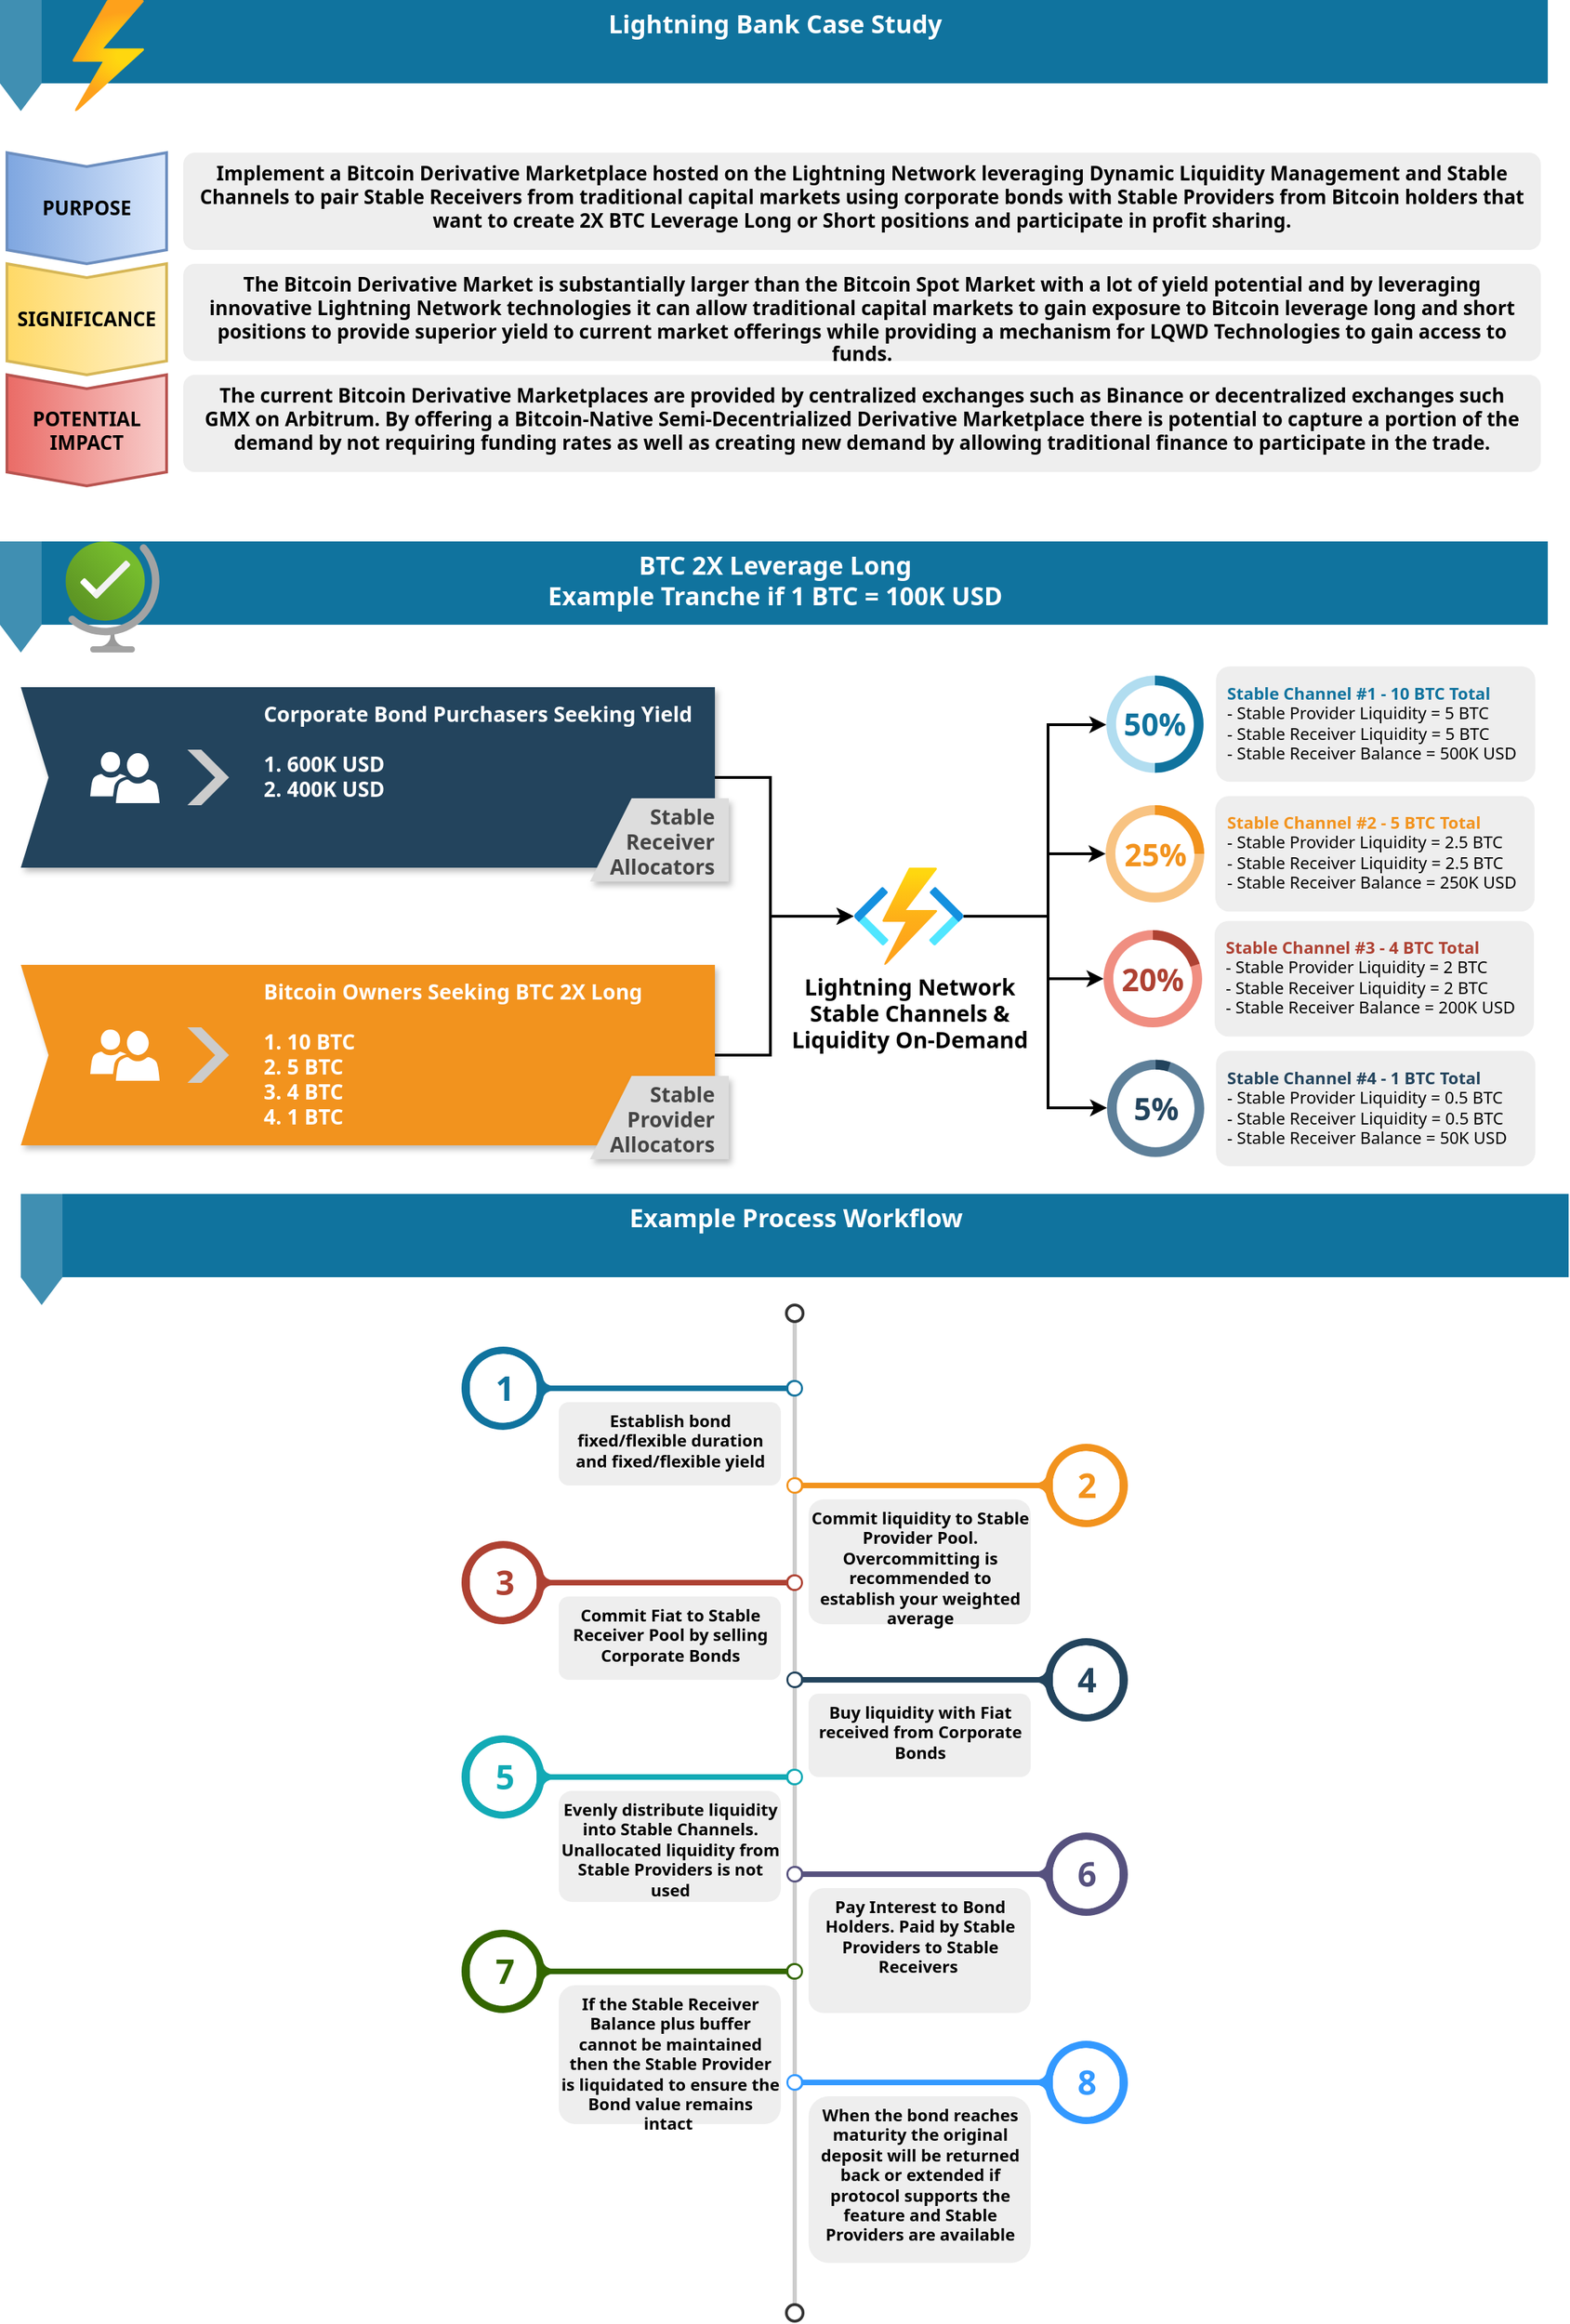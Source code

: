 <mxfile version="28.0.6" pages="4">
  <diagram name="Concept Proposal - Lightning Network Bitcoin Derivative Marketplace" id="mlwLuoHmhNgX9RPYeFFQ">
    <mxGraphModel dx="1426" dy="842" grid="1" gridSize="10" guides="1" tooltips="1" connect="1" arrows="1" fold="1" page="1" pageScale="1" pageWidth="850" pageHeight="1100" math="0" shadow="0">
      <root>
        <mxCell id="K7Il_YmciUilAYrwmRAh-0" />
        <mxCell id="K7Il_YmciUilAYrwmRAh-1" parent="K7Il_YmciUilAYrwmRAh-0" />
        <mxCell id="K7Il_YmciUilAYrwmRAh-9" value="Lightning Bank Case Study" style="html=1;shape=mxgraph.infographic.flag;dx=30;dy=20;fillColor=#10739E;strokeColor=none;align=center;verticalAlign=top;fontColor=#ffffff;fontSize=18;fontStyle=1;shadow=0;spacingTop=0;fontFamily=Segoe UI;" parent="K7Il_YmciUilAYrwmRAh-1" vertex="1">
          <mxGeometry x="10" y="20" width="1115" height="80" as="geometry" />
        </mxCell>
        <mxCell id="K7Il_YmciUilAYrwmRAh-10" value="" style="image;aspect=fixed;html=1;points=[];align=center;fontSize=12;image=img/lib/azure2/general/Power.svg;" parent="K7Il_YmciUilAYrwmRAh-1" vertex="1">
          <mxGeometry x="62.12" y="20" width="51.76" height="80" as="geometry" />
        </mxCell>
        <mxCell id="K7Il_YmciUilAYrwmRAh-11" value="PURPOSE" style="shape=step;perimeter=stepPerimeter;whiteSpace=wrap;html=1;fixedSize=1;size=10;direction=south;fillColor=#dae8fc;strokeColor=#6c8ebf;rounded=0;fontFamily=Segoe UI;fontStyle=1;gradientColor=#7ea6e0;gradientDirection=south;fontSize=14;strokeWidth=2;" parent="K7Il_YmciUilAYrwmRAh-1" vertex="1">
          <mxGeometry x="15" y="130" width="115" height="80" as="geometry" />
        </mxCell>
        <mxCell id="K7Il_YmciUilAYrwmRAh-12" value="SIGNIFICANCE" style="shape=step;perimeter=stepPerimeter;whiteSpace=wrap;html=1;fixedSize=1;size=10;direction=south;fillColor=#fff2cc;strokeColor=#d6b656;rounded=0;fontFamily=Segoe UI;fontStyle=1;gradientColor=#ffd966;fontSize=14;strokeWidth=2;" parent="K7Il_YmciUilAYrwmRAh-1" vertex="1">
          <mxGeometry x="15" y="210" width="115" height="80" as="geometry" />
        </mxCell>
        <mxCell id="K7Il_YmciUilAYrwmRAh-13" value="POTENTIAL&lt;br&gt;IMPACT" style="shape=step;perimeter=stepPerimeter;whiteSpace=wrap;html=1;fixedSize=1;size=10;direction=south;fillColor=#f8cecc;strokeColor=#b85450;rounded=0;fontFamily=Segoe UI;fontStyle=1;gradientColor=#ea6b66;fontSize=14;strokeWidth=2;" parent="K7Il_YmciUilAYrwmRAh-1" vertex="1">
          <mxGeometry x="15" y="290" width="115" height="80" as="geometry" />
        </mxCell>
        <mxCell id="K7Il_YmciUilAYrwmRAh-14" value="&lt;font&gt;&lt;b&gt;Implement a &lt;/b&gt;&lt;b&gt;Bitcoin Derivative Marketplace hosted on the Lightning Network&amp;nbsp;&lt;/b&gt;&lt;b&gt;leveraging&amp;nbsp;&lt;/b&gt;&lt;b&gt;Dynamic Liquidity Management and Stable Channels to pair Stable Receivers from traditional capital markets using corporate bonds with Stable Providers from Bitcoin holders that want to create 2X BTC Leverage Long or Short positions and participate in profit sharing.&lt;/b&gt;&lt;/font&gt;" style="rounded=1;strokeColor=none;fillColor=#EEEEEE;align=center;arcSize=12;verticalAlign=top;whiteSpace=wrap;html=1;fontSize=14;fontFamily=Segoe UI;spacing=2;spacingRight=8;spacingLeft=8;fontColor=#000000;" parent="K7Il_YmciUilAYrwmRAh-1" vertex="1">
          <mxGeometry x="142" y="130" width="978" height="70" as="geometry" />
        </mxCell>
        <mxCell id="K7Il_YmciUilAYrwmRAh-15" value="&lt;font&gt;&lt;b&gt;The Bitcoin Derivative Market is substantially larger than the Bitcoin Spot Market with a lot of yield potential and by leveraging innovative Lightning Network technologies it can allow traditional capital markets to gain exposure to Bitcoin leverage long and short positions to provide superior yield to current market offerings while providing a mechanism for LQWD Technologies to gain access to funds.&lt;/b&gt;&lt;/font&gt;" style="rounded=1;strokeColor=none;fillColor=#EEEEEE;align=center;arcSize=12;verticalAlign=top;whiteSpace=wrap;html=1;fontSize=14;fontFamily=Segoe UI;spacingRight=8;spacingLeft=8;fontColor=#000000;" parent="K7Il_YmciUilAYrwmRAh-1" vertex="1">
          <mxGeometry x="142" y="210" width="978" height="70" as="geometry" />
        </mxCell>
        <mxCell id="K7Il_YmciUilAYrwmRAh-16" value="&lt;font&gt;&lt;b&gt;The current Bitcoin Derivative Marketplaces are provided by centralized exchanges such as Binance or decentralized exchanges such GMX on Arbitrum. By offering a Bitcoin-Native Semi-Decentrialized Derivative Marketplace there is potential to capture a portion of the demand by not requiring funding rates as well as creating new demand by allowing traditional finance to participate in the trade.&lt;/b&gt;&lt;/font&gt;" style="rounded=1;strokeColor=none;fillColor=#EEEEEE;align=center;arcSize=12;verticalAlign=top;whiteSpace=wrap;html=1;fontSize=14;fontFamily=Segoe UI;spacing=2;spacingLeft=8;spacingRight=8;fontColor=#000000;" parent="K7Il_YmciUilAYrwmRAh-1" vertex="1">
          <mxGeometry x="142" y="290" width="978" height="70" as="geometry" />
        </mxCell>
        <mxCell id="crf8fJezf3CtNOWo-P4q-0" value="" style="edgeStyle=orthogonalEdgeStyle;rounded=0;orthogonalLoop=1;jettySize=auto;html=1;strokeWidth=2;" parent="K7Il_YmciUilAYrwmRAh-1" source="crf8fJezf3CtNOWo-P4q-1" target="crf8fJezf3CtNOWo-P4q-16" edge="1">
          <mxGeometry relative="1" as="geometry">
            <Array as="points">
              <mxPoint x="565" y="580" />
              <mxPoint x="565" y="680" />
            </Array>
          </mxGeometry>
        </mxCell>
        <mxCell id="crf8fJezf3CtNOWo-P4q-1" value="" style="html=1;shape=mxgraph.infographic.ribbonSimple;notch1=20;notch2=0;fillColor=#23445D;strokeColor=none;shadow=1;fontFamily=Segoe UI;" parent="K7Il_YmciUilAYrwmRAh-1" vertex="1">
          <mxGeometry x="25" y="515" width="500" height="130" as="geometry" />
        </mxCell>
        <mxCell id="crf8fJezf3CtNOWo-P4q-2" value="" style="shape=step;perimeter=stepPerimeter;whiteSpace=wrap;html=1;fixedSize=1;shadow=0;strokeColor=none;strokeWidth=6;fillColor=#CCCCCC;size=20;fontFamily=Segoe UI;" parent="crf8fJezf3CtNOWo-P4q-1" vertex="1">
          <mxGeometry y="0.5" width="30" height="40" relative="1" as="geometry">
            <mxPoint x="120" y="-20" as="offset" />
          </mxGeometry>
        </mxCell>
        <mxCell id="crf8fJezf3CtNOWo-P4q-3" value="&lt;b&gt;Corporate Bond Purchasers Seeking Yield&lt;/b&gt;&lt;br&gt;&lt;font&gt;&lt;b&gt;&lt;br&gt;1. 600K USD&lt;br&gt;2. 400K USD&lt;/b&gt;&lt;/font&gt;" style="text;strokeColor=none;fillColor=none;spacing=5;spacingTop=0;whiteSpace=wrap;overflow=hidden;rounded=0;shadow=0;fontSize=15;fontColor=#FFFFFF;align=left;html=1;fontFamily=Segoe UI;" parent="crf8fJezf3CtNOWo-P4q-1" vertex="1">
          <mxGeometry width="330" height="130" relative="1" as="geometry">
            <mxPoint x="170" as="offset" />
          </mxGeometry>
        </mxCell>
        <mxCell id="crf8fJezf3CtNOWo-P4q-4" value="" style="shadow=0;dashed=0;html=1;strokeColor=none;shape=mxgraph.mscae.intune.user_group;fontSize=15;fontColor=#FFFFFF;align=left;fontFamily=Segoe UI;" parent="crf8fJezf3CtNOWo-P4q-1" vertex="1">
          <mxGeometry x="50" y="46.5" width="50" height="37" as="geometry" />
        </mxCell>
        <mxCell id="crf8fJezf3CtNOWo-P4q-5" value="Stable&lt;br&gt;Receiver&lt;br&gt;Allocators" style="shape=manualInput;whiteSpace=wrap;html=1;shadow=1;strokeColor=none;fillColor=#dddddd;fontSize=15;fontColor=#444444;align=right;direction=south;flipH=1;shadow=1;spacing=10;fontStyle=1;fontFamily=Segoe UI;" parent="K7Il_YmciUilAYrwmRAh-1" vertex="1">
          <mxGeometry x="435" y="595" width="100" height="60" as="geometry" />
        </mxCell>
        <mxCell id="crf8fJezf3CtNOWo-P4q-6" value="" style="edgeStyle=orthogonalEdgeStyle;rounded=0;orthogonalLoop=1;jettySize=auto;html=1;strokeWidth=2;" parent="K7Il_YmciUilAYrwmRAh-1" source="crf8fJezf3CtNOWo-P4q-7" target="crf8fJezf3CtNOWo-P4q-16" edge="1">
          <mxGeometry relative="1" as="geometry">
            <Array as="points">
              <mxPoint x="565" y="780" />
              <mxPoint x="565" y="680" />
            </Array>
          </mxGeometry>
        </mxCell>
        <mxCell id="crf8fJezf3CtNOWo-P4q-7" value="" style="html=1;shape=mxgraph.infographic.ribbonSimple;notch1=20;notch2=0;fillColor=#F2931E;strokeColor=none;shadow=1;fontFamily=Segoe UI;fontSize=12;" parent="K7Il_YmciUilAYrwmRAh-1" vertex="1">
          <mxGeometry x="25" y="715" width="500" height="130" as="geometry" />
        </mxCell>
        <mxCell id="crf8fJezf3CtNOWo-P4q-8" value="" style="shape=step;perimeter=stepPerimeter;whiteSpace=wrap;html=1;fixedSize=1;shadow=0;strokeColor=none;strokeWidth=6;fillColor=#CCCCCC;size=20;fontFamily=Segoe UI;" parent="crf8fJezf3CtNOWo-P4q-7" vertex="1">
          <mxGeometry y="0.5" width="30" height="40" relative="1" as="geometry">
            <mxPoint x="120" y="-20" as="offset" />
          </mxGeometry>
        </mxCell>
        <mxCell id="crf8fJezf3CtNOWo-P4q-9" value="&lt;font&gt;&lt;span&gt;Bitcoin Owners Seeking BTC 2X Long&lt;/span&gt;&lt;/font&gt;&lt;div&gt;&lt;br&gt;&lt;/div&gt;&lt;div&gt;1. 10 BTC&lt;/div&gt;&lt;div&gt;2. 5 BTC&lt;/div&gt;&lt;div&gt;3. 4 BTC&lt;/div&gt;&lt;div&gt;4. 1 BTC&lt;/div&gt;" style="text;strokeColor=none;fillColor=none;spacing=5;spacingTop=0;whiteSpace=wrap;overflow=hidden;rounded=0;shadow=0;fontSize=15;fontColor=#FFFFFF;align=left;html=1;fontFamily=Segoe UI;fontStyle=1" parent="crf8fJezf3CtNOWo-P4q-7" vertex="1">
          <mxGeometry width="330" height="130" relative="1" as="geometry">
            <mxPoint x="170" as="offset" />
          </mxGeometry>
        </mxCell>
        <mxCell id="crf8fJezf3CtNOWo-P4q-10" value="" style="shadow=0;dashed=0;html=1;strokeColor=none;shape=mxgraph.mscae.intune.user_group;fontSize=15;fontColor=#FFFFFF;align=left;fontFamily=Segoe UI;" parent="crf8fJezf3CtNOWo-P4q-7" vertex="1">
          <mxGeometry x="50" y="46.5" width="50" height="37" as="geometry" />
        </mxCell>
        <mxCell id="crf8fJezf3CtNOWo-P4q-11" value="Stable&lt;br&gt;Provider&lt;div&gt;Allocators&lt;/div&gt;" style="shape=manualInput;whiteSpace=wrap;html=1;shadow=1;strokeColor=none;fillColor=#dddddd;fontSize=15;fontColor=#444444;align=right;direction=south;flipH=1;shadow=1;spacing=10;fontStyle=1;fontFamily=Segoe UI;" parent="K7Il_YmciUilAYrwmRAh-1" vertex="1">
          <mxGeometry x="435" y="795" width="100" height="60" as="geometry" />
        </mxCell>
        <mxCell id="crf8fJezf3CtNOWo-P4q-12" value="" style="edgeStyle=orthogonalEdgeStyle;rounded=0;orthogonalLoop=1;jettySize=auto;html=1;strokeWidth=2;" parent="K7Il_YmciUilAYrwmRAh-1" source="crf8fJezf3CtNOWo-P4q-16" target="crf8fJezf3CtNOWo-P4q-18" edge="1">
          <mxGeometry relative="1" as="geometry">
            <Array as="points">
              <mxPoint x="765" y="680" />
              <mxPoint x="765" y="542" />
            </Array>
          </mxGeometry>
        </mxCell>
        <mxCell id="crf8fJezf3CtNOWo-P4q-13" value="" style="edgeStyle=orthogonalEdgeStyle;rounded=0;orthogonalLoop=1;jettySize=auto;html=1;strokeWidth=2;" parent="K7Il_YmciUilAYrwmRAh-1" source="crf8fJezf3CtNOWo-P4q-16" target="crf8fJezf3CtNOWo-P4q-20" edge="1">
          <mxGeometry relative="1" as="geometry">
            <Array as="points">
              <mxPoint x="765" y="680" />
              <mxPoint x="765" y="635" />
            </Array>
          </mxGeometry>
        </mxCell>
        <mxCell id="crf8fJezf3CtNOWo-P4q-14" value="" style="edgeStyle=orthogonalEdgeStyle;rounded=0;orthogonalLoop=1;jettySize=auto;html=1;strokeWidth=2;" parent="K7Il_YmciUilAYrwmRAh-1" source="crf8fJezf3CtNOWo-P4q-16" target="crf8fJezf3CtNOWo-P4q-22" edge="1">
          <mxGeometry relative="1" as="geometry">
            <Array as="points">
              <mxPoint x="765" y="680" />
              <mxPoint x="765" y="725" />
            </Array>
          </mxGeometry>
        </mxCell>
        <mxCell id="crf8fJezf3CtNOWo-P4q-15" value="" style="edgeStyle=orthogonalEdgeStyle;rounded=0;orthogonalLoop=1;jettySize=auto;html=1;strokeWidth=2;" parent="K7Il_YmciUilAYrwmRAh-1" source="crf8fJezf3CtNOWo-P4q-16" target="crf8fJezf3CtNOWo-P4q-24" edge="1">
          <mxGeometry relative="1" as="geometry">
            <Array as="points">
              <mxPoint x="765" y="680" />
              <mxPoint x="765" y="818" />
            </Array>
          </mxGeometry>
        </mxCell>
        <mxCell id="crf8fJezf3CtNOWo-P4q-16" value="Lightning Network&lt;br&gt;Stable Channels &amp;amp;&lt;br&gt;Liquidity On-Demand&lt;div&gt;&lt;br/&gt;&lt;/div&gt;" style="image;aspect=fixed;html=1;points=[];align=center;fontSize=16;image=img/lib/azure2/compute/Function_Apps.svg;fontFamily=Segoe UI;fontStyle=1" parent="K7Il_YmciUilAYrwmRAh-1" vertex="1">
          <mxGeometry x="625" y="645" width="79.33" height="70" as="geometry" />
        </mxCell>
        <mxCell id="crf8fJezf3CtNOWo-P4q-17" value="Stable Channel #1&#xa;10 BTC Total " style="verticalLabelPosition=bottom;verticalAlign=top;shape=mxgraph.basic.donut;dx=7;strokeColor=none;fillColor=#B1DDF0;fontSize=12;fontColor=#10739E;align=center;fontStyle=1;fontFamily=Segoe UI;noLabel=1;" parent="K7Il_YmciUilAYrwmRAh-1" vertex="1">
          <mxGeometry x="807" y="506.58" width="70" height="70" as="geometry" />
        </mxCell>
        <mxCell id="crf8fJezf3CtNOWo-P4q-18" value="&lt;font face=&quot;Segoe UI&quot;&gt;50%&lt;/font&gt;" style="verticalLabelPosition=middle;verticalAlign=middle;html=1;whiteSpace=wrap;shape=mxgraph.basic.partConcEllipse;startAngle=0;endAngle=0.5;arcWidth=0.2;strokeColor=none;fillColor=#10739E;fontSize=22;fontColor=#10739E;align=center;fontStyle=1" parent="crf8fJezf3CtNOWo-P4q-17" vertex="1">
          <mxGeometry width="70" height="70" as="geometry" />
        </mxCell>
        <mxCell id="crf8fJezf3CtNOWo-P4q-19" value="Stable Channel #2&#xa;5 BTC Total" style="verticalLabelPosition=bottom;verticalAlign=top;shape=mxgraph.basic.donut;dx=7;strokeColor=none;fillColor=#F8C382;fontSize=12;fontColor=#F2931E;align=center;fontStyle=1;fontFamily=Segoe UI;noLabel=1;" parent="K7Il_YmciUilAYrwmRAh-1" vertex="1">
          <mxGeometry x="806.5" y="600" width="71" height="70" as="geometry" />
        </mxCell>
        <mxCell id="crf8fJezf3CtNOWo-P4q-20" value="25%" style="verticalLabelPosition=middle;verticalAlign=middle;html=1;whiteSpace=wrap;shape=mxgraph.basic.partConcEllipse;startAngle=0;endAngle=0.25;arcWidth=0.2;strokeColor=none;fillColor=#F2931E;fontSize=22;fontColor=#F2931E;align=center;fontStyle=1;fontFamily=Segoe UI;" parent="crf8fJezf3CtNOWo-P4q-19" vertex="1">
          <mxGeometry width="71" height="70" as="geometry" />
        </mxCell>
        <mxCell id="crf8fJezf3CtNOWo-P4q-21" value="Stable Channel #3&#xa;4 BTC Total" style="verticalLabelPosition=bottom;verticalAlign=top;shape=mxgraph.basic.donut;dx=7;strokeColor=none;fillColor=#F08E81;fontSize=12;fontColor=#AE4132;align=center;fontStyle=1;fontFamily=Segoe UI;noLabel=1;" parent="K7Il_YmciUilAYrwmRAh-1" vertex="1">
          <mxGeometry x="805" y="690" width="71" height="70" as="geometry" />
        </mxCell>
        <mxCell id="crf8fJezf3CtNOWo-P4q-22" value="20%" style="verticalLabelPosition=middle;verticalAlign=middle;html=1;whiteSpace=wrap;shape=mxgraph.basic.partConcEllipse;startAngle=0;endAngle=0.2;arcWidth=0.2;strokeColor=none;fillColor=#AE4132;fontSize=22;fontColor=#AE4132;align=center;fontStyle=1;fontFamily=Segoe UI;" parent="crf8fJezf3CtNOWo-P4q-21" vertex="1">
          <mxGeometry width="71" height="70" as="geometry" />
        </mxCell>
        <mxCell id="crf8fJezf3CtNOWo-P4q-23" value="Stable Channel #4&#xa;1 BTC Total" style="verticalLabelPosition=bottom;verticalAlign=top;shape=mxgraph.basic.donut;dx=7;strokeColor=none;fillColor=#5D7F99;fontSize=12;fontColor=#23445D;align=center;fontStyle=1;fontFamily=Segoe UI;noLabel=1;" parent="K7Il_YmciUilAYrwmRAh-1" vertex="1">
          <mxGeometry x="807.5" y="783.42" width="70" height="70" as="geometry" />
        </mxCell>
        <mxCell id="crf8fJezf3CtNOWo-P4q-24" value="5%" style="verticalLabelPosition=middle;verticalAlign=middle;html=1;whiteSpace=wrap;shape=mxgraph.basic.partConcEllipse;startAngle=0;endAngle=0.05;arcWidth=0.2;strokeColor=none;fillColor=#23445D;fontSize=22;fontColor=#23445D;align=center;fontStyle=1;fontFamily=Segoe UI;" parent="crf8fJezf3CtNOWo-P4q-23" vertex="1">
          <mxGeometry width="70" height="70" as="geometry" />
        </mxCell>
        <mxCell id="crf8fJezf3CtNOWo-P4q-25" value="&lt;font&gt;&lt;font color=&quot;#10739e&quot;&gt;&lt;b&gt;Stable Channel #1 - 10 BTC Total&lt;/b&gt;&lt;/font&gt;&lt;span&gt;&amp;nbsp;&lt;/span&gt;&lt;/font&gt;&lt;div&gt;&lt;font&gt;&lt;span&gt;-&amp;nbsp;&lt;/span&gt;&lt;/font&gt;&lt;span style=&quot;background-color: transparent; color: light-dark(rgb(0, 0, 0), rgb(255, 255, 255));&quot;&gt;Stable Provider Liquidity = 5 BTC&lt;/span&gt;&lt;/div&gt;&lt;div&gt;&lt;font style=&quot;background-color: transparent; color: light-dark(rgb(0, 0, 0), rgb(255, 255, 255));&quot;&gt;- Stable Receiver Liquidity =&amp;nbsp;&lt;/font&gt;&lt;span style=&quot;background-color: transparent; color: light-dark(rgb(0, 0, 0), rgb(255, 255, 255));&quot;&gt;5 BTC&lt;/span&gt;&lt;/div&gt;&lt;div&gt;&lt;font&gt;&lt;span&gt;- Stable Receiver Balance = 500K USD&lt;/span&gt;&lt;/font&gt;&lt;/div&gt;" style="rounded=1;strokeColor=none;fillColor=#EEEEEE;align=left;arcSize=12;verticalAlign=top;whiteSpace=wrap;html=1;fontSize=12;spacing=8;fontFamily=Segoe UI;" parent="K7Il_YmciUilAYrwmRAh-1" vertex="1">
          <mxGeometry x="886" y="500" width="230" height="83.16" as="geometry" />
        </mxCell>
        <mxCell id="crf8fJezf3CtNOWo-P4q-26" value="&lt;font&gt;&lt;font color=&quot;#F2931E&quot;&gt;&lt;b&gt;Stable Channel #2 - 5 BTC Total&lt;/b&gt;&lt;/font&gt;&lt;br&gt;&lt;div&gt;-&amp;nbsp;&lt;span style=&quot;background-color: transparent; color: light-dark(rgb(0, 0, 0), rgb(255, 255, 255));&quot;&gt;Stable Provider Liquidity = 2.5 BTC&lt;/span&gt;&lt;/div&gt;&lt;div&gt;&lt;font style=&quot;background-color: transparent; color: light-dark(rgb(0, 0, 0), rgb(255, 255, 255));&quot;&gt;- Stable Receiver Liquidity = 2.&lt;/font&gt;&lt;span style=&quot;background-color: transparent; color: light-dark(rgb(0, 0, 0), rgb(255, 255, 255));&quot;&gt;5 BTC&lt;/span&gt;&lt;/div&gt;&lt;div&gt;- Stable Receiver Balance = 250K USD&lt;/div&gt;&lt;/font&gt;" style="rounded=1;strokeColor=none;fillColor=#EEEEEE;align=left;arcSize=12;verticalAlign=top;whiteSpace=wrap;html=1;fontSize=12;spacing=8;fontFamily=Segoe UI;" parent="K7Il_YmciUilAYrwmRAh-1" vertex="1">
          <mxGeometry x="885.5" y="593.42" width="230" height="83.16" as="geometry" />
        </mxCell>
        <mxCell id="crf8fJezf3CtNOWo-P4q-27" value="&lt;font&gt;&lt;font color=&quot;#AE4132&quot;&gt;&lt;b&gt;Stable Channel #3 - 4 BTC Total&lt;/b&gt;&lt;/font&gt;&lt;br&gt;&lt;div&gt;-&amp;nbsp;&lt;span style=&quot;background-color: transparent; color: light-dark(rgb(0, 0, 0), rgb(255, 255, 255));&quot;&gt;Stable Provider Liquidity = 2 BTC&lt;/span&gt;&lt;/div&gt;&lt;div&gt;&lt;font style=&quot;background-color: transparent; color: light-dark(rgb(0, 0, 0), rgb(255, 255, 255));&quot;&gt;- Stable Receiver Liquidity = 2&lt;/font&gt;&lt;span style=&quot;background-color: transparent; color: light-dark(rgb(0, 0, 0), rgb(255, 255, 255));&quot;&gt;&amp;nbsp;BTC&lt;/span&gt;&lt;/div&gt;&lt;div&gt;- Stable Receiver Balance = 200K USD&lt;/div&gt;&lt;/font&gt;" style="rounded=1;strokeColor=none;fillColor=#EEEEEE;align=left;arcSize=12;verticalAlign=top;whiteSpace=wrap;html=1;fontSize=12;spacing=8;fontFamily=Segoe UI;" parent="K7Il_YmciUilAYrwmRAh-1" vertex="1">
          <mxGeometry x="885" y="683.42" width="230" height="83.16" as="geometry" />
        </mxCell>
        <mxCell id="crf8fJezf3CtNOWo-P4q-28" value="&lt;font&gt;&lt;font color=&quot;#23445d&quot;&gt;&lt;b&gt;Stable Channel #4 - 1 BTC Total&lt;/b&gt;&lt;/font&gt;&lt;/font&gt;&lt;div&gt;&lt;div&gt;-&amp;nbsp;&lt;span style=&quot;background-color: transparent; color: light-dark(rgb(0, 0, 0), rgb(255, 255, 255));&quot;&gt;Stable Provider Liquidity = 0.5 BTC&lt;/span&gt;&lt;/div&gt;&lt;div&gt;&lt;font style=&quot;background-color: transparent; color: light-dark(rgb(0, 0, 0), rgb(255, 255, 255));&quot;&gt;- Stable Receiver Liquidity = 0.&lt;/font&gt;&lt;span style=&quot;background-color: transparent; color: light-dark(rgb(0, 0, 0), rgb(255, 255, 255));&quot;&gt;5 BTC&lt;/span&gt;&lt;/div&gt;&lt;div&gt;- Stable Receiver Balance = 50K USD&lt;/div&gt;&lt;/div&gt;" style="rounded=1;strokeColor=none;fillColor=#EEEEEE;align=left;arcSize=12;verticalAlign=top;whiteSpace=wrap;html=1;fontSize=12;spacing=8;fontFamily=Segoe UI;" parent="K7Il_YmciUilAYrwmRAh-1" vertex="1">
          <mxGeometry x="886" y="776.84" width="230" height="83.16" as="geometry" />
        </mxCell>
        <mxCell id="bTpHjI49PN33j48WKOkc-33" value="BTC 2X Leverage Long&lt;br&gt;Example Tranche if 1 BTC = 100K USD" style="html=1;shape=mxgraph.infographic.flag;dx=30;dy=20;fillColor=#10739E;strokeColor=none;align=center;verticalAlign=top;fontColor=#ffffff;fontSize=18;fontStyle=1;shadow=0;spacingTop=0;fontFamily=Segoe UI;" parent="K7Il_YmciUilAYrwmRAh-1" vertex="1">
          <mxGeometry x="10" y="410" width="1115" height="80" as="geometry" />
        </mxCell>
        <mxCell id="bTpHjI49PN33j48WKOkc-34" value="" style="image;aspect=fixed;html=1;points=[];align=center;fontSize=12;image=img/lib/azure2/general/Globe_Success.svg;" parent="K7Il_YmciUilAYrwmRAh-1" vertex="1">
          <mxGeometry x="57.12" y="410" width="67.88" height="80" as="geometry" />
        </mxCell>
        <mxCell id="vCGJpI7okgSBiHG1taqU-0" value="Example Process Workflow" style="html=1;shape=mxgraph.infographic.flag;dx=30;dy=20;fillColor=#10739E;strokeColor=none;align=center;verticalAlign=top;fontColor=#ffffff;fontSize=18;fontStyle=1;shadow=0;spacingTop=0;fontFamily=Segoe UI;" parent="K7Il_YmciUilAYrwmRAh-1" vertex="1">
          <mxGeometry x="25" y="880" width="1115" height="80" as="geometry" />
        </mxCell>
        <mxCell id="OcqEN2vrUteQqK3l1YQm-0" value="" style="endArrow=none;html=1;strokeWidth=3;strokeColor=#CCCCCC;labelBackgroundColor=none;fontSize=16;rounded=0;fontFamily=Segoe UI;" parent="K7Il_YmciUilAYrwmRAh-1" source="OcqEN2vrUteQqK3l1YQm-1" target="OcqEN2vrUteQqK3l1YQm-2" edge="1">
          <mxGeometry relative="1" as="geometry" />
        </mxCell>
        <mxCell id="OcqEN2vrUteQqK3l1YQm-1" value="" style="ellipse;whiteSpace=wrap;html=1;aspect=fixed;shadow=0;fillColor=none;strokeColor=#333333;fontSize=16;align=center;strokeWidth=2;fontFamily=Segoe UI;" parent="K7Il_YmciUilAYrwmRAh-1" vertex="1">
          <mxGeometry x="576.5" y="960" width="12" height="12" as="geometry" />
        </mxCell>
        <mxCell id="OcqEN2vrUteQqK3l1YQm-2" value="" style="ellipse;whiteSpace=wrap;html=1;aspect=fixed;shadow=0;fillColor=none;strokeColor=#333333;fontSize=16;align=center;strokeWidth=2;fontFamily=Segoe UI;" parent="K7Il_YmciUilAYrwmRAh-1" vertex="1">
          <mxGeometry x="576.5" y="1680" width="12" height="12" as="geometry" />
        </mxCell>
        <mxCell id="OcqEN2vrUteQqK3l1YQm-3" value="1" style="verticalLabelPosition=middle;verticalAlign=middle;html=1;shape=mxgraph.infographic.circularCallout2;dy=15;strokeColor=#10739E;labelPosition=center;align=left;fontColor=#10739E;fontStyle=1;fontSize=24;shadow=0;direction=north;fontFamily=Segoe UI;spacingLeft=22;" parent="K7Il_YmciUilAYrwmRAh-1" vertex="1">
          <mxGeometry x="342.5" y="990" width="246" height="60" as="geometry" />
        </mxCell>
        <mxCell id="OcqEN2vrUteQqK3l1YQm-4" value="2" style="verticalLabelPosition=middle;verticalAlign=middle;html=1;shape=mxgraph.infographic.circularCallout2;dy=15;strokeColor=#F2931E;labelPosition=center;align=right;fontColor=#F2931E;fontStyle=1;fontSize=24;shadow=0;direction=north;flipH=1;fontFamily=Segoe UI;spacing=2;spacingRight=22;" parent="K7Il_YmciUilAYrwmRAh-1" vertex="1">
          <mxGeometry x="576.5" y="1060" width="246" height="60" as="geometry" />
        </mxCell>
        <mxCell id="OcqEN2vrUteQqK3l1YQm-5" value="3" style="verticalLabelPosition=middle;verticalAlign=middle;html=1;shape=mxgraph.infographic.circularCallout2;dy=15;strokeColor=#AE4132;labelPosition=center;align=left;fontColor=#AE4132;fontStyle=1;fontSize=24;shadow=0;direction=north;fontFamily=Segoe UI;spacingLeft=22;" parent="K7Il_YmciUilAYrwmRAh-1" vertex="1">
          <mxGeometry x="342.5" y="1130" width="246" height="60" as="geometry" />
        </mxCell>
        <mxCell id="OcqEN2vrUteQqK3l1YQm-6" value="4" style="verticalLabelPosition=middle;verticalAlign=middle;html=1;shape=mxgraph.infographic.circularCallout2;dy=15;strokeColor=#23445D;labelPosition=center;align=right;fontColor=#23445D;fontStyle=1;fontSize=24;shadow=0;direction=north;flipH=1;fontFamily=Segoe UI;spacingRight=22;" parent="K7Il_YmciUilAYrwmRAh-1" vertex="1">
          <mxGeometry x="576.5" y="1200" width="246" height="60" as="geometry" />
        </mxCell>
        <mxCell id="OcqEN2vrUteQqK3l1YQm-7" value="5" style="verticalLabelPosition=middle;verticalAlign=middle;html=1;shape=mxgraph.infographic.circularCallout2;dy=15;strokeColor=#12AAB5;labelPosition=center;align=left;fontColor=#12AAB5;fontStyle=1;fontSize=24;shadow=0;direction=north;fontFamily=Segoe UI;spacingLeft=22;" parent="K7Il_YmciUilAYrwmRAh-1" vertex="1">
          <mxGeometry x="342.5" y="1270" width="246" height="60" as="geometry" />
        </mxCell>
        <mxCell id="OcqEN2vrUteQqK3l1YQm-8" value="6" style="verticalLabelPosition=middle;verticalAlign=middle;html=1;shape=mxgraph.infographic.circularCallout2;dy=15;strokeColor=#56517E;labelPosition=center;align=right;fontColor=#56517E;fontStyle=1;fontSize=24;shadow=0;direction=north;flipH=1;fontFamily=Segoe UI;spacingRight=22;" parent="K7Il_YmciUilAYrwmRAh-1" vertex="1">
          <mxGeometry x="576.5" y="1340" width="246" height="60" as="geometry" />
        </mxCell>
        <mxCell id="OcqEN2vrUteQqK3l1YQm-9" value="&lt;span style=&quot;font-weight: 700; text-align: left;&quot;&gt;Establish bond fixed/flexible duration and fixed/flexible yield&lt;/span&gt;" style="rounded=1;strokeColor=none;fillColor=#EEEEEE;align=center;arcSize=12;verticalAlign=top;whiteSpace=wrap;html=1;fontSize=12;fontFamily=Segoe UI;fontColor=#000000;" parent="K7Il_YmciUilAYrwmRAh-1" vertex="1">
          <mxGeometry x="412.5" y="1030" width="160" height="60" as="geometry" />
        </mxCell>
        <mxCell id="OcqEN2vrUteQqK3l1YQm-10" value="&lt;span style=&quot;font-weight: 700; text-align: left;&quot;&gt;Commit liquidity to Stable Provider Pool. Overcommitting is recommended to establish your weighted average&lt;/span&gt;" style="rounded=1;strokeColor=none;fillColor=#EEEEEE;align=center;arcSize=12;verticalAlign=top;whiteSpace=wrap;html=1;fontSize=12;fontFamily=Segoe UI;fontColor=#000000;" parent="K7Il_YmciUilAYrwmRAh-1" vertex="1">
          <mxGeometry x="592.5" y="1100" width="160" height="90" as="geometry" />
        </mxCell>
        <mxCell id="OcqEN2vrUteQqK3l1YQm-11" value="&lt;span style=&quot;font-weight: 700; text-align: left;&quot;&gt;Commit Fiat to Stable Receiver Pool by selling Corporate Bonds&lt;/span&gt;" style="rounded=1;strokeColor=none;fillColor=#EEEEEE;align=center;arcSize=12;verticalAlign=top;whiteSpace=wrap;html=1;fontSize=12;fontFamily=Segoe UI;fontColor=#000000;" parent="K7Il_YmciUilAYrwmRAh-1" vertex="1">
          <mxGeometry x="412.5" y="1170" width="160" height="60" as="geometry" />
        </mxCell>
        <mxCell id="OcqEN2vrUteQqK3l1YQm-12" value="&lt;span style=&quot;font-weight: 700; text-align: left;&quot;&gt;Buy liquidity with Fiat received from Corporate Bonds&lt;/span&gt;" style="rounded=1;strokeColor=none;fillColor=#EEEEEE;align=center;arcSize=12;verticalAlign=top;whiteSpace=wrap;html=1;fontSize=12;fontFamily=Segoe UI;fontColor=#000000;" parent="K7Il_YmciUilAYrwmRAh-1" vertex="1">
          <mxGeometry x="592.5" y="1240" width="160" height="60" as="geometry" />
        </mxCell>
        <mxCell id="OcqEN2vrUteQqK3l1YQm-13" value="&lt;span style=&quot;font-weight: 700; text-align: left;&quot;&gt;Evenly distribute liquidity into Stable Channels. Unallocated liquidity from Stable Providers is not used&lt;/span&gt;" style="rounded=1;strokeColor=none;fillColor=#EEEEEE;align=center;arcSize=12;verticalAlign=top;whiteSpace=wrap;html=1;fontSize=12;fontFamily=Segoe UI;fontColor=#000000;" parent="K7Il_YmciUilAYrwmRAh-1" vertex="1">
          <mxGeometry x="412.5" y="1310" width="160" height="80" as="geometry" />
        </mxCell>
        <mxCell id="OcqEN2vrUteQqK3l1YQm-14" value="&lt;span style=&quot;font-weight: 700; text-align: left;&quot;&gt;Pay Interest to Bond Holders. Paid by Stable Providers to Stable Receivers&amp;nbsp;&lt;/span&gt;" style="rounded=1;strokeColor=none;fillColor=#EEEEEE;align=center;arcSize=12;verticalAlign=top;whiteSpace=wrap;html=1;fontSize=12;fontFamily=Segoe UI;fontColor=#000000;" parent="K7Il_YmciUilAYrwmRAh-1" vertex="1">
          <mxGeometry x="592.5" y="1380" width="160" height="90" as="geometry" />
        </mxCell>
        <mxCell id="OcqEN2vrUteQqK3l1YQm-15" value="7" style="verticalLabelPosition=middle;verticalAlign=middle;html=1;shape=mxgraph.infographic.circularCallout2;dy=15;strokeColor=#336600;labelPosition=center;align=left;fontColor=#336600;fontStyle=1;fontSize=24;shadow=0;direction=north;fontFamily=Segoe UI;spacingLeft=22;" parent="K7Il_YmciUilAYrwmRAh-1" vertex="1">
          <mxGeometry x="342.5" y="1410" width="246" height="60" as="geometry" />
        </mxCell>
        <mxCell id="OcqEN2vrUteQqK3l1YQm-16" value="&lt;span style=&quot;font-weight: 700; text-align: left;&quot;&gt;If the Stable Receiver Balance plus buffer cannot be maintained then the Stable Provider is liquidated to ensure the Bond value remains intact&amp;nbsp;&lt;/span&gt;" style="rounded=1;strokeColor=none;fillColor=#EEEEEE;align=center;arcSize=12;verticalAlign=top;whiteSpace=wrap;html=1;fontSize=12;fontFamily=Segoe UI;fontColor=#000000;" parent="K7Il_YmciUilAYrwmRAh-1" vertex="1">
          <mxGeometry x="412.5" y="1450" width="160" height="100" as="geometry" />
        </mxCell>
        <mxCell id="ObLrXtfqvExmGB75tZ7J-1" value="8" style="verticalLabelPosition=middle;verticalAlign=middle;html=1;shape=mxgraph.infographic.circularCallout2;dy=15;strokeColor=#3399FF;labelPosition=center;align=right;fontColor=#3399FF;fontStyle=1;fontSize=24;shadow=0;direction=north;flipH=1;fontFamily=Segoe UI;spacingRight=22;" parent="K7Il_YmciUilAYrwmRAh-1" vertex="1">
          <mxGeometry x="576.5" y="1490" width="246" height="60" as="geometry" />
        </mxCell>
        <mxCell id="ObLrXtfqvExmGB75tZ7J-2" value="&lt;span style=&quot;font-weight: 700; text-align: left;&quot;&gt;When the bond reaches maturity the original deposit will be returned back or extended if protocol supports the feature and Stable Providers are available&lt;/span&gt;" style="rounded=1;strokeColor=none;fillColor=#EEEEEE;align=center;arcSize=12;verticalAlign=top;whiteSpace=wrap;html=1;fontSize=12;fontFamily=Segoe UI;fontColor=#000000;" parent="K7Il_YmciUilAYrwmRAh-1" vertex="1">
          <mxGeometry x="592.5" y="1530" width="160" height="120" as="geometry" />
        </mxCell>
      </root>
    </mxGraphModel>
  </diagram>
  <diagram name="Business Case - 30% CAGR" id="FuFdQoI52-eChBrrMoKE">
    <mxGraphModel dx="1426" dy="842" grid="1" gridSize="10" guides="1" tooltips="1" connect="1" arrows="1" fold="1" page="1" pageScale="1" pageWidth="850" pageHeight="1100" math="0" shadow="0">
      <root>
        <mxCell id="KqIesDxo9Jz2Pd781mid-0" />
        <mxCell id="KqIesDxo9Jz2Pd781mid-1" parent="KqIesDxo9Jz2Pd781mid-0" />
        <mxCell id="KqIesDxo9Jz2Pd781mid-2" value="Lightning Network Stable Channels Business Case - No Share Dilution Required&lt;br&gt;BTC 2X Leverage Long&amp;nbsp;Example Tranche" style="html=1;shape=mxgraph.infographic.flag;dx=30;dy=20;fillColor=#10739E;strokeColor=none;align=center;verticalAlign=top;fontColor=#ffffff;fontSize=18;fontStyle=1;shadow=1;spacingTop=0;fontFamily=Segoe UI Light;" parent="KqIesDxo9Jz2Pd781mid-1" vertex="1">
          <mxGeometry x="10" y="20" width="1240" height="80" as="geometry" />
        </mxCell>
        <mxCell id="KqIesDxo9Jz2Pd781mid-3" value="" style="image;aspect=fixed;html=1;points=[];align=center;fontSize=12;image=img/lib/azure2/general/Power.svg;shadow=1;fontFamily=Segoe UI Light;" parent="KqIesDxo9Jz2Pd781mid-1" vertex="1">
          <mxGeometry x="62.12" y="20" width="51.76" height="80" as="geometry" />
        </mxCell>
        <mxCell id="KqIesDxo9Jz2Pd781mid-4" value="20%" style="verticalLabelPosition=middle;verticalAlign=middle;html=1;whiteSpace=wrap;shape=mxgraph.infographic.partConcEllipse;startAngle=0;endAngle=0.001;arcWidth=0.4;strokeColor=none;fillColor=#10739E;fontSize=22;fontColor=#10739E;align=center;fontStyle=1;fontFamily=Segoe UI Light;shadow=1;" parent="KqIesDxo9Jz2Pd781mid-1" vertex="1">
          <mxGeometry x="543.7" y="279" width="100" height="100" as="geometry" />
        </mxCell>
        <mxCell id="KqIesDxo9Jz2Pd781mid-5" value="60%" style="verticalLabelPosition=middle;verticalAlign=middle;html=1;whiteSpace=wrap;shape=mxgraph.infographic.partConcEllipse;startAngle=0;endAngle=.8;arcWidth=0.4;strokeColor=none;fillColor=#F2931E;fontSize=22;fontColor=#F2931E;align=center;fontStyle=1;fontFamily=Segoe UI Light;shadow=1;" parent="KqIesDxo9Jz2Pd781mid-1" vertex="1">
          <mxGeometry x="543.7" y="394" width="100" height="100" as="geometry" />
        </mxCell>
        <mxCell id="KqIesDxo9Jz2Pd781mid-6" value="20%" style="verticalLabelPosition=middle;verticalAlign=middle;html=1;whiteSpace=wrap;shape=mxgraph.infographic.partConcEllipse;startAngle=0;endAngle=0.2;arcWidth=0.4;strokeColor=none;fillColor=#10739E;fontSize=22;fontColor=#10739E;align=center;fontStyle=1;fontFamily=Segoe UI Light;shadow=1;" parent="KqIesDxo9Jz2Pd781mid-1" vertex="1">
          <mxGeometry x="686.83" y="279" width="100" height="100" as="geometry" />
        </mxCell>
        <mxCell id="KqIesDxo9Jz2Pd781mid-7" value="60%" style="verticalLabelPosition=middle;verticalAlign=middle;html=1;whiteSpace=wrap;shape=mxgraph.infographic.partConcEllipse;startAngle=0;endAngle=0.6;arcWidth=0.4;strokeColor=none;fillColor=#F2931E;fontSize=22;fontColor=#F2931E;align=center;fontStyle=1;fontFamily=Segoe UI Light;shadow=1;" parent="KqIesDxo9Jz2Pd781mid-1" vertex="1">
          <mxGeometry x="686.83" y="394" width="100" height="100" as="geometry" />
        </mxCell>
        <mxCell id="KqIesDxo9Jz2Pd781mid-8" value="20%" style="verticalLabelPosition=middle;verticalAlign=middle;html=1;whiteSpace=wrap;shape=mxgraph.infographic.partConcEllipse;startAngle=0;endAngle=0.2;arcWidth=0.4;strokeColor=none;fillColor=#AE4132;fontSize=22;fontColor=#AE4132;align=center;fontStyle=1;fontFamily=Segoe UI Light;shadow=1;" parent="KqIesDxo9Jz2Pd781mid-1" vertex="1">
          <mxGeometry x="543.7" y="169" width="100" height="100" as="geometry" />
        </mxCell>
        <mxCell id="KqIesDxo9Jz2Pd781mid-9" value="20%" style="verticalLabelPosition=middle;verticalAlign=middle;html=1;whiteSpace=wrap;shape=mxgraph.infographic.partConcEllipse;startAngle=0;endAngle=0.2;arcWidth=0.4;strokeColor=none;fillColor=#AE4132;fontSize=22;fontColor=#AE4132;align=center;fontStyle=1;fontFamily=Segoe UI Light;shadow=1;" parent="KqIesDxo9Jz2Pd781mid-1" vertex="1">
          <mxGeometry x="686.83" y="169" width="100" height="100" as="geometry" />
        </mxCell>
        <mxCell id="KqIesDxo9Jz2Pd781mid-10" value="" style="html=1;shape=mxgraph.infographic.ribbonSimple;notch1=20;notch2=0;fillColor=#23445D;strokeColor=none;shadow=1;fontFamily=Segoe UI Light;" parent="KqIesDxo9Jz2Pd781mid-1" vertex="1">
          <mxGeometry x="10.0" y="284" width="500" height="90" as="geometry" />
        </mxCell>
        <mxCell id="KqIesDxo9Jz2Pd781mid-11" value="" style="shape=step;perimeter=stepPerimeter;whiteSpace=wrap;html=1;fixedSize=1;shadow=0;strokeColor=none;strokeWidth=6;fillColor=#CCCCCC;size=20;fontFamily=Segoe UI Light;" parent="KqIesDxo9Jz2Pd781mid-10" vertex="1">
          <mxGeometry y="0.5" width="30" height="40" relative="1" as="geometry">
            <mxPoint x="120" y="-20" as="offset" />
          </mxGeometry>
        </mxCell>
        <mxCell id="KqIesDxo9Jz2Pd781mid-12" value="&lt;b&gt;Corporate Bond Purchasers Seeking Yield&lt;/b&gt;&lt;br&gt;&lt;font&gt;&lt;b&gt;&lt;br&gt;1M USD&lt;br&gt;&lt;/b&gt;&lt;/font&gt;" style="text;strokeColor=none;fillColor=none;spacing=5;spacingTop=0;whiteSpace=wrap;overflow=hidden;rounded=0;shadow=0;fontSize=15;fontColor=#FFFFFF;align=left;html=1;fontFamily=Segoe UI Light;" parent="KqIesDxo9Jz2Pd781mid-10" vertex="1">
          <mxGeometry width="330" height="130" relative="1" as="geometry">
            <mxPoint x="170" as="offset" />
          </mxGeometry>
        </mxCell>
        <mxCell id="KqIesDxo9Jz2Pd781mid-13" value="" style="shadow=0;dashed=0;html=1;strokeColor=none;shape=mxgraph.mscae.intune.user_group;fontSize=15;fontColor=#FFFFFF;align=left;fontFamily=Segoe UI Light;" parent="KqIesDxo9Jz2Pd781mid-10" vertex="1">
          <mxGeometry x="50" y="26.5" width="50" height="37" as="geometry" />
        </mxCell>
        <mxCell id="KqIesDxo9Jz2Pd781mid-14" value="Stable&lt;br&gt;Receiver" style="shape=manualInput;whiteSpace=wrap;html=1;shadow=1;strokeColor=none;fillColor=#dddddd;fontSize=15;fontColor=#444444;align=right;direction=south;flipH=1;shadow=1;spacing=10;fontStyle=1;fontFamily=Segoe UI Light;" parent="KqIesDxo9Jz2Pd781mid-1" vertex="1">
          <mxGeometry x="420" y="324" width="100" height="60" as="geometry" />
        </mxCell>
        <mxCell id="KqIesDxo9Jz2Pd781mid-15" value="" style="html=1;shape=mxgraph.infographic.ribbonSimple;notch1=20;notch2=0;fillColor=#F2931E;strokeColor=none;shadow=1;fontFamily=Segoe UI Light;fontSize=12;" parent="KqIesDxo9Jz2Pd781mid-1" vertex="1">
          <mxGeometry x="10.0" y="394" width="500" height="90" as="geometry" />
        </mxCell>
        <mxCell id="KqIesDxo9Jz2Pd781mid-16" value="" style="shape=step;perimeter=stepPerimeter;whiteSpace=wrap;html=1;fixedSize=1;shadow=0;strokeColor=none;strokeWidth=6;fillColor=#CCCCCC;size=20;fontFamily=Segoe UI Light;" parent="KqIesDxo9Jz2Pd781mid-15" vertex="1">
          <mxGeometry y="0.5" width="30" height="40" relative="1" as="geometry">
            <mxPoint x="120" y="-20" as="offset" />
          </mxGeometry>
        </mxCell>
        <mxCell id="KqIesDxo9Jz2Pd781mid-17" value="&lt;font&gt;&lt;span&gt;Bitcoin Owners Seeking BTC 2X Long&lt;/span&gt;&lt;/font&gt;&lt;div&gt;&lt;br&gt;&lt;/div&gt;&lt;div&gt;10 BTC&lt;/div&gt;" style="text;strokeColor=none;fillColor=none;spacing=5;spacingTop=0;whiteSpace=wrap;overflow=hidden;rounded=0;shadow=0;fontSize=15;fontColor=#FFFFFF;align=left;html=1;fontFamily=Segoe UI Light;fontStyle=1" parent="KqIesDxo9Jz2Pd781mid-15" vertex="1">
          <mxGeometry width="330" height="130" relative="1" as="geometry">
            <mxPoint x="170" as="offset" />
          </mxGeometry>
        </mxCell>
        <mxCell id="KqIesDxo9Jz2Pd781mid-18" value="" style="shadow=0;dashed=0;html=1;strokeColor=none;shape=mxgraph.mscae.intune.user_group;fontSize=15;fontColor=#FFFFFF;align=left;fontFamily=Segoe UI Light;" parent="KqIesDxo9Jz2Pd781mid-15" vertex="1">
          <mxGeometry x="50" y="26.5" width="50" height="37" as="geometry" />
        </mxCell>
        <mxCell id="KqIesDxo9Jz2Pd781mid-19" value="Stable&lt;br&gt;Provider" style="shape=manualInput;whiteSpace=wrap;html=1;shadow=1;strokeColor=none;fillColor=#f5f5f5;fontSize=16;align=right;direction=south;flipH=1;shadow=1;spacing=10;fontStyle=1;fontFamily=Segoe UI Light;gradientColor=#b3b3b3;" parent="KqIesDxo9Jz2Pd781mid-1" vertex="1">
          <mxGeometry x="10.41" y="810" width="149.44" height="50" as="geometry" />
        </mxCell>
        <mxCell id="KqIesDxo9Jz2Pd781mid-20" value="0.46 BTC | 0.06M" style="shape=rect;fillColor=#B1DDF0;strokeColor=none;fontSize=16;html=1;whiteSpace=wrap;align=center;verticalAlign=middle;spacing=5;rounded=0;fontFamily=Segoe UI Light;fontStyle=1;shadow=1;" parent="KqIesDxo9Jz2Pd781mid-1" vertex="1">
          <mxGeometry x="179.85" y="690" width="140" height="50" as="geometry" />
        </mxCell>
        <mxCell id="KqIesDxo9Jz2Pd781mid-21" value="0.46 BTC | 0.06M" style="shape=rect;fillColor=#B1DDF0;strokeColor=none;fontSize=16;html=1;whiteSpace=wrap;align=center;verticalAlign=middle;spacing=5;rounded=0;fontFamily=Segoe UI Light;fontStyle=1;shadow=1;" parent="KqIesDxo9Jz2Pd781mid-1" vertex="1">
          <mxGeometry x="179.85" y="750" width="140" height="50" as="geometry" />
        </mxCell>
        <mxCell id="KqIesDxo9Jz2Pd781mid-22" value="1.38 BTC | 0.18M" style="shape=rect;fillColor=#B1DDF0;strokeColor=none;fontSize=16;html=1;whiteSpace=wrap;align=center;verticalAlign=middle;spacing=5;rounded=0;fontFamily=Segoe UI Light;fontStyle=1;shadow=1;" parent="KqIesDxo9Jz2Pd781mid-1" vertex="1">
          <mxGeometry x="179.85" y="810" width="140" height="50" as="geometry" />
        </mxCell>
        <mxCell id="KqIesDxo9Jz2Pd781mid-23" value="0.82 BTC | 0.14M" style="shape=rect;fillColor=#FCE7CD;strokeColor=none;fontSize=16;html=1;whiteSpace=wrap;align=center;verticalAlign=middle;spacing=5;rounded=0;fontFamily=Segoe UI Light;fontStyle=1;shadow=1;" parent="KqIesDxo9Jz2Pd781mid-1" vertex="1">
          <mxGeometry x="329.85" y="690" width="140" height="50" as="geometry" />
        </mxCell>
        <mxCell id="KqIesDxo9Jz2Pd781mid-24" value="0.82 BTC | 0.14M" style="shape=rect;fillColor=#FCE7CD;strokeColor=none;fontSize=16;html=1;whiteSpace=wrap;align=center;verticalAlign=middle;spacing=5;rounded=0;fontFamily=Segoe UI Light;fontStyle=1;shadow=1;" parent="KqIesDxo9Jz2Pd781mid-1" vertex="1">
          <mxGeometry x="329.85" y="750" width="140" height="50" as="geometry" />
        </mxCell>
        <mxCell id="KqIesDxo9Jz2Pd781mid-25" value="2.45 BTC | 0.41M" style="shape=rect;fillColor=#FCE7CD;strokeColor=none;fontSize=16;html=1;whiteSpace=wrap;align=center;verticalAlign=middle;spacing=5;rounded=0;fontFamily=Segoe UI Light;fontStyle=1;shadow=1;" parent="KqIesDxo9Jz2Pd781mid-1" vertex="1">
          <mxGeometry x="329.85" y="810" width="140" height="50" as="geometry" />
        </mxCell>
        <mxCell id="KqIesDxo9Jz2Pd781mid-26" value="1.09 BTC | 0.24M" style="shape=rect;fillColor=#FAD9D5;strokeColor=none;fontSize=16;html=1;whiteSpace=wrap;align=center;verticalAlign=middle;spacing=5;rounded=0;fontFamily=Segoe UI Light;fontStyle=1;shadow=1;" parent="KqIesDxo9Jz2Pd781mid-1" vertex="1">
          <mxGeometry x="479.85" y="690" width="140" height="50" as="geometry" />
        </mxCell>
        <mxCell id="KqIesDxo9Jz2Pd781mid-27" value="1.09 BTC | 0.24M" style="shape=rect;fillColor=#FAD9D5;strokeColor=none;fontSize=16;html=1;whiteSpace=wrap;align=center;verticalAlign=middle;spacing=5;rounded=0;fontFamily=Segoe UI Light;fontStyle=1;shadow=1;" parent="KqIesDxo9Jz2Pd781mid-1" vertex="1">
          <mxGeometry x="479.85" y="750" width="140" height="50" as="geometry" />
        </mxCell>
        <mxCell id="KqIesDxo9Jz2Pd781mid-28" value="3.27 BTC | 0.72M" style="shape=rect;fillColor=#FAD9D5;strokeColor=none;fontSize=16;html=1;whiteSpace=wrap;align=center;verticalAlign=middle;spacing=5;rounded=0;fontFamily=Segoe UI Light;fontStyle=1;shadow=1;" parent="KqIesDxo9Jz2Pd781mid-1" vertex="1">
          <mxGeometry x="479.85" y="810" width="140" height="50" as="geometry" />
        </mxCell>
        <mxCell id="KqIesDxo9Jz2Pd781mid-29" value="1.30 BTC | 0.37M" style="shape=rect;fillColor=#BAC8D3;strokeColor=none;fontSize=16;html=1;whiteSpace=wrap;align=center;verticalAlign=middle;spacing=5;rounded=0;fontFamily=Segoe UI Light;fontStyle=1;shadow=1;" parent="KqIesDxo9Jz2Pd781mid-1" vertex="1">
          <mxGeometry x="629.85" y="690" width="140" height="50" as="geometry" />
        </mxCell>
        <mxCell id="KqIesDxo9Jz2Pd781mid-30" value="1.30 BTC | 0.37M" style="shape=rect;fillColor=#BAC8D3;strokeColor=none;fontSize=16;html=1;whiteSpace=wrap;align=center;verticalAlign=middle;spacing=5;rounded=0;fontFamily=Segoe UI Light;fontStyle=1;shadow=1;" parent="KqIesDxo9Jz2Pd781mid-1" vertex="1">
          <mxGeometry x="629.85" y="750" width="140" height="50" as="geometry" />
        </mxCell>
        <mxCell id="KqIesDxo9Jz2Pd781mid-31" value="3.90 BTC | 1.11M" style="shape=rect;fillColor=#BAC8D3;strokeColor=none;fontSize=16;html=1;whiteSpace=wrap;align=center;verticalAlign=middle;spacing=5;rounded=0;fontFamily=Segoe UI Light;fontStyle=1;shadow=1;" parent="KqIesDxo9Jz2Pd781mid-1" vertex="1">
          <mxGeometry x="629.85" y="810" width="140" height="50" as="geometry" />
        </mxCell>
        <mxCell id="KqIesDxo9Jz2Pd781mid-32" value="1.46 BTC | 0.54M" style="shape=rect;fillColor=#B0E3E6;strokeColor=none;fontSize=16;html=1;whiteSpace=wrap;align=center;verticalAlign=middle;spacing=5;rounded=0;fontFamily=Segoe UI Light;fontStyle=1;shadow=1;" parent="KqIesDxo9Jz2Pd781mid-1" vertex="1">
          <mxGeometry x="779.85" y="690" width="140" height="50" as="geometry" />
        </mxCell>
        <mxCell id="KqIesDxo9Jz2Pd781mid-33" value="1.46 BTC | 0.54M" style="shape=rect;fillColor=#B0E3E6;strokeColor=none;fontSize=16;html=1;whiteSpace=wrap;align=center;verticalAlign=middle;spacing=5;rounded=0;fontFamily=Segoe UI Light;fontStyle=1;shadow=1;" parent="KqIesDxo9Jz2Pd781mid-1" vertex="1">
          <mxGeometry x="779.85" y="750" width="140" height="50" as="geometry" />
        </mxCell>
        <mxCell id="KqIesDxo9Jz2Pd781mid-34" value="4.38 BTC | 1.63M" style="shape=rect;fillColor=#B0E3E6;strokeColor=none;fontSize=16;html=1;whiteSpace=wrap;align=center;verticalAlign=middle;spacing=5;rounded=0;fontFamily=Segoe UI Light;fontStyle=1;shadow=1;" parent="KqIesDxo9Jz2Pd781mid-1" vertex="1">
          <mxGeometry x="779.85" y="810" width="140" height="50" as="geometry" />
        </mxCell>
        <mxCell id="KqIesDxo9Jz2Pd781mid-35" value="2.31 BTC | 0.30M" style="shape=rect;fillColor=#dae8fc;strokeColor=none;fontSize=16;html=1;whiteSpace=wrap;align=center;verticalAlign=middle;spacing=5;rounded=0;fontFamily=Segoe UI;fontStyle=1;shadow=1;gradientColor=#7ea6e0;" parent="KqIesDxo9Jz2Pd781mid-1" vertex="1">
          <mxGeometry x="178.73" y="880" width="140" height="50" as="geometry" />
        </mxCell>
        <mxCell id="KqIesDxo9Jz2Pd781mid-36" value="4.08 BTC | 0.69M" style="shape=rect;fillColor=#dae8fc;strokeColor=none;fontSize=16;html=1;whiteSpace=wrap;align=center;verticalAlign=middle;spacing=5;rounded=0;fontFamily=Segoe UI;fontStyle=1;shadow=1;gradientColor=#7ea6e0;" parent="KqIesDxo9Jz2Pd781mid-1" vertex="1">
          <mxGeometry x="328.73" y="880" width="140" height="50" as="geometry" />
        </mxCell>
        <mxCell id="KqIesDxo9Jz2Pd781mid-37" value="5.45 BTC | 1.20M" style="shape=rect;fillColor=#dae8fc;strokeColor=none;fontSize=16;html=1;whiteSpace=wrap;align=center;verticalAlign=middle;spacing=5;rounded=0;fontFamily=Segoe UI;fontStyle=1;shadow=1;gradientColor=#7ea6e0;" parent="KqIesDxo9Jz2Pd781mid-1" vertex="1">
          <mxGeometry x="478.73" y="880" width="140" height="50" as="geometry" />
        </mxCell>
        <mxCell id="KqIesDxo9Jz2Pd781mid-38" value="6.50 BTC | 1.86M" style="shape=rect;fillColor=#dae8fc;strokeColor=none;fontSize=16;html=1;whiteSpace=wrap;align=center;verticalAlign=middle;spacing=5;rounded=0;fontFamily=Segoe UI;fontStyle=1;shadow=1;gradientColor=#7ea6e0;" parent="KqIesDxo9Jz2Pd781mid-1" vertex="1">
          <mxGeometry x="628.73" y="880" width="140" height="50" as="geometry" />
        </mxCell>
        <mxCell id="KqIesDxo9Jz2Pd781mid-39" value="7.31 BTC | 2.71M" style="shape=rect;fillColor=#dae8fc;strokeColor=none;fontSize=16;html=1;whiteSpace=wrap;align=center;verticalAlign=middle;spacing=5;rounded=0;fontFamily=Segoe UI;fontStyle=1;shadow=1;gradientColor=#7ea6e0;" parent="KqIesDxo9Jz2Pd781mid-1" vertex="1">
          <mxGeometry x="778.73" y="880" width="140" height="50" as="geometry" />
        </mxCell>
        <mxCell id="KqIesDxo9Jz2Pd781mid-40" value="YEAR 1" style="shape=step;perimeter=stepPerimeter;whiteSpace=wrap;html=1;fixedSize=1;size=10;fillColor=#10739E;strokeColor=none;fontSize=17;fontColor=#FFFFFF;fontStyle=1;align=center;rounded=0;fontFamily=Segoe UI Light;shadow=1;" parent="KqIesDxo9Jz2Pd781mid-1" vertex="1">
          <mxGeometry x="179.85" y="550" width="150" height="30" as="geometry" />
        </mxCell>
        <mxCell id="KqIesDxo9Jz2Pd781mid-41" value="YEAR 2" style="shape=step;perimeter=stepPerimeter;whiteSpace=wrap;html=1;fixedSize=1;size=10;fillColor=#F2931E;strokeColor=none;fontSize=17;fontColor=#FFFFFF;fontStyle=1;align=center;rounded=0;fontFamily=Segoe UI Light;shadow=1;" parent="KqIesDxo9Jz2Pd781mid-1" vertex="1">
          <mxGeometry x="329.85" y="550" width="150" height="30" as="geometry" />
        </mxCell>
        <mxCell id="KqIesDxo9Jz2Pd781mid-42" value="YEAR 3" style="shape=step;perimeter=stepPerimeter;whiteSpace=wrap;html=1;fixedSize=1;size=10;fillColor=#AE4132;strokeColor=none;fontSize=17;fontColor=#FFFFFF;fontStyle=1;align=center;rounded=0;fontFamily=Segoe UI Light;shadow=1;" parent="KqIesDxo9Jz2Pd781mid-1" vertex="1">
          <mxGeometry x="479.85" y="550" width="150" height="30" as="geometry" />
        </mxCell>
        <mxCell id="KqIesDxo9Jz2Pd781mid-43" value="YEAR 4" style="shape=step;perimeter=stepPerimeter;whiteSpace=wrap;html=1;fixedSize=1;size=10;fillColor=#23445D;strokeColor=none;fontSize=17;fontColor=#FFFFFF;fontStyle=1;align=center;rounded=0;fontFamily=Segoe UI Light;shadow=1;" parent="KqIesDxo9Jz2Pd781mid-1" vertex="1">
          <mxGeometry x="629.85" y="550" width="150" height="30" as="geometry" />
        </mxCell>
        <mxCell id="KqIesDxo9Jz2Pd781mid-44" value="130K" style="shape=rect;fillColor=#ffcd28;strokeColor=none;fontSize=16;html=1;whiteSpace=wrap;align=center;verticalAlign=middle;spacing=5;rounded=0;fontFamily=Segoe UI Light;fontStyle=1;shadow=1;gradientColor=#ffa500;" parent="KqIesDxo9Jz2Pd781mid-1" vertex="1">
          <mxGeometry x="179.85" y="590" width="140" height="50" as="geometry" />
        </mxCell>
        <mxCell id="KqIesDxo9Jz2Pd781mid-45" value="169K" style="shape=rect;fillColor=#ffcd28;strokeColor=none;fontSize=16;html=1;whiteSpace=wrap;align=center;verticalAlign=middle;spacing=5;rounded=0;fontFamily=Segoe UI Light;fontStyle=1;shadow=1;gradientColor=#ffa500;" parent="KqIesDxo9Jz2Pd781mid-1" vertex="1">
          <mxGeometry x="329.85" y="590" width="140" height="50" as="geometry" />
        </mxCell>
        <mxCell id="KqIesDxo9Jz2Pd781mid-46" value="219.7K" style="shape=rect;fillColor=#ffcd28;strokeColor=none;fontSize=16;html=1;whiteSpace=wrap;align=center;verticalAlign=middle;spacing=5;rounded=0;fontFamily=Segoe UI Light;fontStyle=1;shadow=1;gradientColor=#ffa500;" parent="KqIesDxo9Jz2Pd781mid-1" vertex="1">
          <mxGeometry x="479.85" y="590" width="140" height="50" as="geometry" />
        </mxCell>
        <mxCell id="KqIesDxo9Jz2Pd781mid-47" value="285.61K" style="shape=rect;fillColor=#ffcd28;strokeColor=none;fontSize=16;html=1;whiteSpace=wrap;align=center;verticalAlign=middle;spacing=5;rounded=0;fontFamily=Segoe UI Light;fontStyle=1;shadow=1;gradientColor=#ffa500;" parent="KqIesDxo9Jz2Pd781mid-1" vertex="1">
          <mxGeometry x="629.85" y="590" width="140" height="50" as="geometry" />
        </mxCell>
        <mxCell id="KqIesDxo9Jz2Pd781mid-48" value="371.293K" style="shape=rect;fillColor=#ffcd28;strokeColor=none;fontSize=16;html=1;whiteSpace=wrap;align=center;verticalAlign=middle;spacing=5;rounded=0;fontFamily=Segoe UI Light;fontStyle=1;shadow=1;gradientColor=#ffa500;" parent="KqIesDxo9Jz2Pd781mid-1" vertex="1">
          <mxGeometry x="779.85" y="590" width="140" height="50" as="geometry" />
        </mxCell>
        <mxCell id="KqIesDxo9Jz2Pd781mid-49" value="0.29 BTC | 0.11M" style="shape=rect;fillColor=#d5e8d4;strokeColor=none;fontSize=16;html=1;whiteSpace=wrap;align=center;verticalAlign=middle;spacing=5;rounded=0;fontFamily=Segoe UI;fontStyle=1;gradientColor=#7AAA61;shadow=1;" parent="KqIesDxo9Jz2Pd781mid-1" vertex="1">
          <mxGeometry x="940.41" y="690" width="150" height="50" as="geometry" />
        </mxCell>
        <mxCell id="KqIesDxo9Jz2Pd781mid-50" value="0.29 BTC | 0.11M" style="shape=rect;fillColor=#d5e8d4;strokeColor=none;fontSize=16;html=1;whiteSpace=wrap;align=center;verticalAlign=middle;spacing=5;rounded=0;fontFamily=Segoe UI;fontStyle=1;gradientColor=#7AAA61;shadow=1;" parent="KqIesDxo9Jz2Pd781mid-1" vertex="1">
          <mxGeometry x="941.53" y="750" width="150" height="50" as="geometry" />
        </mxCell>
        <mxCell id="KqIesDxo9Jz2Pd781mid-51" value="0.88 BTC | 0.33M" style="shape=rect;fillColor=#d5e8d4;strokeColor=none;fontSize=16;html=1;whiteSpace=wrap;align=center;verticalAlign=middle;spacing=5;rounded=0;fontFamily=Segoe UI;fontStyle=1;gradientColor=#7AAA61;shadow=1;" parent="KqIesDxo9Jz2Pd781mid-1" vertex="1">
          <mxGeometry x="941.53" y="810" width="150" height="50" as="geometry" />
        </mxCell>
        <mxCell id="KqIesDxo9Jz2Pd781mid-52" value="&lt;div&gt;1.46 BTC | 0.54M&lt;/div&gt;" style="shape=rect;fillColor=#dae8fc;strokeColor=none;fontSize=16;html=1;whiteSpace=wrap;align=center;verticalAlign=middle;spacing=5;rounded=0;fontFamily=Segoe UI;fontStyle=1;gradientColor=#7ea6e0;shadow=1;" parent="KqIesDxo9Jz2Pd781mid-1" vertex="1">
          <mxGeometry x="940.41" y="880" width="150" height="50" as="geometry" />
        </mxCell>
        <mxCell id="KqIesDxo9Jz2Pd781mid-53" value="" style="endArrow=none;dashed=1;html=1;rounded=0;shadow=1;fontFamily=Segoe UI Light;" parent="KqIesDxo9Jz2Pd781mid-1" edge="1">
          <mxGeometry width="50" height="50" relative="1" as="geometry">
            <mxPoint x="15" y="870" as="sourcePoint" />
            <mxPoint x="1250" y="870" as="targetPoint" />
          </mxGeometry>
        </mxCell>
        <mxCell id="KqIesDxo9Jz2Pd781mid-54" value="" style="endArrow=none;dashed=1;html=1;rounded=0;shadow=1;fontFamily=Segoe UI Light;" parent="KqIesDxo9Jz2Pd781mid-1" edge="1">
          <mxGeometry width="50" height="50" relative="1" as="geometry">
            <mxPoint x="929.85" y="930" as="sourcePoint" />
            <mxPoint x="930.41" y="550" as="targetPoint" />
          </mxGeometry>
        </mxCell>
        <mxCell id="KqIesDxo9Jz2Pd781mid-55" value="YEAR 5" style="html=1;shape=mxgraph.infographic.ribbonFrontFolded;dx=25;dy=15;notch=15;fillColor=#12AAB5;strokeColor=none;align=center;verticalAlign=middle;fontColor=#ffffff;fontSize=17;fontStyle=1;spacingTop=10;flipH=1;fontFamily=Segoe UI Light;shadow=1;" parent="KqIesDxo9Jz2Pd781mid-1" vertex="1">
          <mxGeometry x="776.73" y="535" width="142" height="45" as="geometry" />
        </mxCell>
        <mxCell id="KqIesDxo9Jz2Pd781mid-56" value="" style="endArrow=none;dashed=1;html=1;rounded=0;shadow=1;fontFamily=Segoe UI Light;" parent="KqIesDxo9Jz2Pd781mid-1" edge="1">
          <mxGeometry width="50" height="50" relative="1" as="geometry">
            <mxPoint x="169.97" y="930" as="sourcePoint" />
            <mxPoint x="170.53" y="550" as="targetPoint" />
          </mxGeometry>
        </mxCell>
        <mxCell id="KqIesDxo9Jz2Pd781mid-57" value="Stable&lt;br&gt;Receiver" style="shape=manualInput;whiteSpace=wrap;html=1;shadow=1;strokeColor=none;fillColor=#f5f5f5;fontSize=16;align=right;direction=south;flipH=1;shadow=1;spacing=10;fontStyle=1;fontFamily=Segoe UI Light;gradientColor=#b3b3b3;" parent="KqIesDxo9Jz2Pd781mid-1" vertex="1">
          <mxGeometry x="10.41" y="750" width="149.44" height="50" as="geometry" />
        </mxCell>
        <mxCell id="KqIesDxo9Jz2Pd781mid-58" value="Stable Channel&lt;br&gt;Facilitator" style="shape=manualInput;whiteSpace=wrap;html=1;shadow=1;strokeColor=none;fillColor=#f5f5f5;fontSize=16;align=right;direction=south;flipH=1;shadow=1;spacing=10;fontStyle=1;fontFamily=Segoe UI Light;gradientColor=#b3b3b3;" parent="KqIesDxo9Jz2Pd781mid-1" vertex="1">
          <mxGeometry x="10.41" y="690" width="149.44" height="50" as="geometry" />
        </mxCell>
        <mxCell id="KqIesDxo9Jz2Pd781mid-59" value="Stable&lt;br&gt;Provider" style="shape=manualInput;whiteSpace=wrap;html=1;shadow=1;strokeColor=none;fillColor=#dddddd;fontSize=15;fontColor=#444444;align=right;direction=south;flipH=1;shadow=1;spacing=10;fontStyle=1;fontFamily=Segoe UI Light;" parent="KqIesDxo9Jz2Pd781mid-1" vertex="1">
          <mxGeometry x="420" y="439" width="100" height="60" as="geometry" />
        </mxCell>
        <mxCell id="KqIesDxo9Jz2Pd781mid-60" value="Total&lt;br&gt;Yield" style="shape=manualInput;whiteSpace=wrap;html=1;shadow=1;strokeColor=none;fillColor=#dae8fc;fontSize=16;align=right;direction=south;flipH=1;shadow=1;spacing=10;fontStyle=1;fontFamily=Segoe UI;gradientColor=#7ea6e0;" parent="KqIesDxo9Jz2Pd781mid-1" vertex="1">
          <mxGeometry x="10.41" y="880" width="149.44" height="50" as="geometry" />
        </mxCell>
        <mxCell id="KqIesDxo9Jz2Pd781mid-61" value="BTC USD Value&lt;br&gt;Starting at 100K&lt;div&gt;&amp;amp; BTC CAGR 30%&lt;/div&gt;" style="shape=manualInput;whiteSpace=wrap;html=1;shadow=1;strokeColor=none;fillColor=#ffcd28;fontSize=16;align=right;direction=south;flipH=1;shadow=1;spacing=10;fontStyle=1;fontFamily=Segoe UI Light;gradientColor=#ffa500;" parent="KqIesDxo9Jz2Pd781mid-1" vertex="1">
          <mxGeometry x="10.41" y="590" width="149.44" height="90" as="geometry" />
        </mxCell>
        <mxCell id="KqIesDxo9Jz2Pd781mid-62" value="Average Yearly&amp;nbsp;Return : BTC | USD&lt;br&gt;Assuming BTC CAGR 30%" style="shape=manualInput;whiteSpace=wrap;html=1;shadow=1;strokeColor=none;fillColor=#d5e8d4;fontSize=16;align=left;direction=south;flipH=0;shadow=1;spacing=10;fontStyle=1;fontFamily=Segoe UI;gradientColor=#7AAA61;" parent="KqIesDxo9Jz2Pd781mid-1" vertex="1">
          <mxGeometry x="940.41" y="550" width="309.59" height="130" as="geometry" />
        </mxCell>
        <mxCell id="KqIesDxo9Jz2Pd781mid-63" value="Cumulative Yield : BTC | USD" style="shape=manualInput;whiteSpace=wrap;html=1;shadow=1;strokeColor=none;fillColor=#d5e8d4;fontSize=16;align=center;direction=south;flipH=0;shadow=1;spacing=10;fontStyle=1;fontFamily=Segoe UI Light;gradientColor=#7AAA61;" parent="KqIesDxo9Jz2Pd781mid-1" vertex="1">
          <mxGeometry x="180.41" y="650" width="738.32" height="30" as="geometry" />
        </mxCell>
        <mxCell id="KqIesDxo9Jz2Pd781mid-64" value="2.9% | 11%" style="shape=rect;fillColor=#d5e8d4;strokeColor=none;fontSize=16;html=1;whiteSpace=wrap;align=center;verticalAlign=middle;spacing=5;rounded=0;fontFamily=Segoe UI;fontStyle=1;gradientColor=#7AAA61;shadow=1;" parent="KqIesDxo9Jz2Pd781mid-1" vertex="1">
          <mxGeometry x="1100" y="690" width="150" height="50" as="geometry" />
        </mxCell>
        <mxCell id="KqIesDxo9Jz2Pd781mid-65" value="&lt;span style=&quot;font-weight: normal;&quot;&gt;2.9% | &lt;/span&gt;11%" style="shape=rect;fillColor=#d5e8d4;strokeColor=none;fontSize=16;html=1;whiteSpace=wrap;align=center;verticalAlign=middle;spacing=5;rounded=0;fontFamily=Segoe UI;fontStyle=1;gradientColor=#7AAA61;shadow=1;" parent="KqIesDxo9Jz2Pd781mid-1" vertex="1">
          <mxGeometry x="1100" y="750" width="150" height="50" as="geometry" />
        </mxCell>
        <mxCell id="KqIesDxo9Jz2Pd781mid-66" value="8.8%&lt;span style=&quot;font-weight: normal;&quot;&gt; | 33%&lt;/span&gt;" style="shape=rect;fillColor=#d5e8d4;strokeColor=none;fontSize=16;html=1;whiteSpace=wrap;align=center;verticalAlign=middle;spacing=5;rounded=0;fontFamily=Segoe UI;fontStyle=1;gradientColor=#7AAA61;shadow=1;" parent="KqIesDxo9Jz2Pd781mid-1" vertex="1">
          <mxGeometry x="1100" y="810" width="150" height="50" as="geometry" />
        </mxCell>
        <mxCell id="KqIesDxo9Jz2Pd781mid-67" value="14.6% | 54%" style="shape=rect;fillColor=#dae8fc;strokeColor=none;fontSize=16;html=1;whiteSpace=wrap;align=center;verticalAlign=middle;spacing=5;rounded=0;fontFamily=Segoe UI;fontStyle=1;gradientColor=#7ea6e0;shadow=1;" parent="KqIesDxo9Jz2Pd781mid-1" vertex="1">
          <mxGeometry x="1100" y="880" width="150" height="50" as="geometry" />
        </mxCell>
        <mxCell id="KqIesDxo9Jz2Pd781mid-68" value="Bond Duration" style="shape=manualInput;whiteSpace=wrap;html=1;shadow=1;strokeColor=none;fillColor=#dae8fc;fontSize=16;align=right;direction=south;flipH=1;shadow=1;spacing=10;fontStyle=1;fontFamily=Segoe UI Light;gradientColor=#7ea6e0;" parent="KqIesDxo9Jz2Pd781mid-1" vertex="1">
          <mxGeometry x="10.41" y="550" width="149.44" height="30" as="geometry" />
        </mxCell>
        <mxCell id="KqIesDxo9Jz2Pd781mid-69" value="" style="html=1;shape=mxgraph.infographic.ribbonSimple;notch1=20;notch2=0;fillColor=#AE4132;strokeColor=none;shadow=1;fontFamily=Segoe UI Light;" parent="KqIesDxo9Jz2Pd781mid-1" vertex="1">
          <mxGeometry x="10.0" y="174" width="500" height="90" as="geometry" />
        </mxCell>
        <mxCell id="KqIesDxo9Jz2Pd781mid-70" value="" style="shape=step;perimeter=stepPerimeter;whiteSpace=wrap;html=1;fixedSize=1;shadow=0;strokeColor=none;strokeWidth=6;fillColor=#CCCCCC;size=20;fontFamily=Segoe UI Light;" parent="KqIesDxo9Jz2Pd781mid-69" vertex="1">
          <mxGeometry y="0.5" width="30" height="40" relative="1" as="geometry">
            <mxPoint x="120" y="-20" as="offset" />
          </mxGeometry>
        </mxCell>
        <mxCell id="KqIesDxo9Jz2Pd781mid-71" value="&lt;b&gt;Corporate Bond Issuers Building BTC Treasuries&lt;/b&gt;&lt;br&gt;&lt;font&gt;&lt;b&gt;&lt;br&gt;&lt;/b&gt;&lt;b&gt;LQWD Technologies&lt;/b&gt;&lt;b&gt;&lt;br&gt;&lt;/b&gt;&lt;/font&gt;" style="text;strokeColor=none;fillColor=none;spacing=5;spacingTop=0;whiteSpace=wrap;overflow=hidden;rounded=0;shadow=0;fontSize=15;fontColor=#FFFFFF;align=left;html=1;fontFamily=Segoe UI Light;" parent="KqIesDxo9Jz2Pd781mid-69" vertex="1">
          <mxGeometry width="330" height="130" relative="1" as="geometry">
            <mxPoint x="170" as="offset" />
          </mxGeometry>
        </mxCell>
        <mxCell id="KqIesDxo9Jz2Pd781mid-72" value="" style="shadow=0;dashed=0;html=1;strokeColor=none;shape=mxgraph.mscae.intune.user_group;fontSize=15;fontColor=#FFFFFF;align=left;fontFamily=Segoe UI Light;" parent="KqIesDxo9Jz2Pd781mid-69" vertex="1">
          <mxGeometry x="50" y="26.5" width="50" height="37" as="geometry" />
        </mxCell>
        <mxCell id="KqIesDxo9Jz2Pd781mid-73" value="Stable Channel Facilitator" style="shape=manualInput;whiteSpace=wrap;html=1;shadow=1;strokeColor=none;fillColor=#dddddd;fontSize=15;fontColor=#444444;align=right;direction=south;flipH=1;shadow=1;spacing=10;fontStyle=1;fontFamily=Segoe UI Light;" parent="KqIesDxo9Jz2Pd781mid-1" vertex="1">
          <mxGeometry x="420" y="214" width="100" height="60" as="geometry" />
        </mxCell>
        <mxCell id="KqIesDxo9Jz2Pd781mid-74" value="Market Participants" style="shape=step;perimeter=stepPerimeter;whiteSpace=wrap;html=1;fixedSize=1;size=10;fillColor=#10739E;strokeColor=none;fontSize=17;fontColor=#FFFFFF;fontStyle=1;align=center;rounded=0;fontFamily=Segoe UI Light;shadow=1;" parent="KqIesDxo9Jz2Pd781mid-1" vertex="1">
          <mxGeometry x="10.0" y="130" width="510.79" height="30" as="geometry" />
        </mxCell>
        <mxCell id="KqIesDxo9Jz2Pd781mid-75" value="Risk Profile" style="shape=step;perimeter=stepPerimeter;whiteSpace=wrap;html=1;fixedSize=1;size=10;fillColor=#10739E;strokeColor=none;fontSize=17;fontColor=#FFFFFF;fontStyle=1;align=center;rounded=0;fontFamily=Segoe UI Light;shadow=1;" parent="KqIesDxo9Jz2Pd781mid-1" vertex="1">
          <mxGeometry x="520.79" y="130" width="145.83" height="30" as="geometry" />
        </mxCell>
        <mxCell id="KqIesDxo9Jz2Pd781mid-76" value="Yield Allocation" style="shape=step;perimeter=stepPerimeter;whiteSpace=wrap;html=1;fixedSize=1;size=10;fillColor=#10739E;strokeColor=none;fontSize=17;fontColor=#FFFFFF;fontStyle=1;align=center;rounded=0;fontFamily=Segoe UI Light;shadow=1;" parent="KqIesDxo9Jz2Pd781mid-1" vertex="1">
          <mxGeometry x="666.62" y="130" width="140.42" height="30" as="geometry" />
        </mxCell>
        <mxCell id="KqIesDxo9Jz2Pd781mid-77" value="Average Yearly Return for 5 Year Bonds" style="html=1;shape=mxgraph.infographic.ribbonFrontFolded;dx=25;dy=15;notch=15;fillColor=#10739E;strokeColor=none;align=center;verticalAlign=middle;fontColor=#ffffff;fontSize=17;fontStyle=1;spacingTop=10;flipH=1;fontFamily=Segoe UI Light;shadow=1;" parent="KqIesDxo9Jz2Pd781mid-1" vertex="1">
          <mxGeometry x="807.04" y="115" width="442.96" height="45" as="geometry" />
        </mxCell>
        <mxCell id="KqIesDxo9Jz2Pd781mid-78" value="" style="whiteSpace=wrap;html=1;fixedSize=1;size=10;fillColor=#dddddd;strokeColor=none;rounded=0;" parent="KqIesDxo9Jz2Pd781mid-1" vertex="1">
          <mxGeometry x="807.04" y="177" width="442.96" height="21" as="geometry" />
        </mxCell>
        <mxCell id="KqIesDxo9Jz2Pd781mid-79" value="" style="whiteSpace=wrap;html=1;fixedSize=1;size=10;fillColor=#dddddd;strokeColor=none;rounded=0;" parent="KqIesDxo9Jz2Pd781mid-1" vertex="1">
          <mxGeometry x="807.04" y="198" width="442.96" height="21" as="geometry" />
        </mxCell>
        <mxCell id="KqIesDxo9Jz2Pd781mid-80" value="" style="whiteSpace=wrap;html=1;fixedSize=1;size=10;fillColor=#dddddd;strokeColor=none;rounded=0;" parent="KqIesDxo9Jz2Pd781mid-1" vertex="1">
          <mxGeometry x="807.04" y="219" width="442.96" height="21" as="geometry" />
        </mxCell>
        <mxCell id="KqIesDxo9Jz2Pd781mid-81" value="" style="whiteSpace=wrap;html=1;fixedSize=1;size=10;fillColor=#dddddd;strokeColor=none;rounded=0;" parent="KqIesDxo9Jz2Pd781mid-1" vertex="1">
          <mxGeometry x="807.04" y="240" width="442.96" height="21" as="geometry" />
        </mxCell>
        <mxCell id="KqIesDxo9Jz2Pd781mid-82" value="$1M" style="text;html=1;strokeColor=none;fillColor=none;align=right;verticalAlign=middle;whiteSpace=wrap;rounded=0;shadow=0;fontSize=16;spacingRight=10;fontFamily=Segoe UI Light;fontStyle=1;spacingTop=-4;spacing=0;" parent="KqIesDxo9Jz2Pd781mid-1" vertex="1">
          <mxGeometry x="1190" y="177" width="60" height="21" as="geometry" />
        </mxCell>
        <mxCell id="KqIesDxo9Jz2Pd781mid-83" value="$10M" style="text;html=1;strokeColor=none;fillColor=none;align=right;verticalAlign=middle;whiteSpace=wrap;rounded=0;shadow=0;fontSize=16;spacingRight=10;fontFamily=Segoe UI Light;fontStyle=1;spacingTop=-4;spacing=0;" parent="KqIesDxo9Jz2Pd781mid-1" vertex="1">
          <mxGeometry x="1190" y="198" width="60" height="21" as="geometry" />
        </mxCell>
        <mxCell id="KqIesDxo9Jz2Pd781mid-84" value="$100M" style="text;html=1;strokeColor=none;fillColor=none;align=right;verticalAlign=middle;whiteSpace=wrap;rounded=0;shadow=0;fontSize=16;spacingRight=10;fontFamily=Segoe UI Light;fontStyle=1;spacingTop=-4;spacing=0;" parent="KqIesDxo9Jz2Pd781mid-1" vertex="1">
          <mxGeometry x="1190" y="219" width="60" height="21" as="geometry" />
        </mxCell>
        <mxCell id="KqIesDxo9Jz2Pd781mid-85" value="$1B" style="text;html=1;strokeColor=none;fillColor=none;align=right;verticalAlign=middle;whiteSpace=wrap;rounded=0;shadow=0;fontSize=16;spacingRight=10;fontFamily=Segoe UI Light;fontStyle=1;spacingTop=-4;spacing=0;" parent="KqIesDxo9Jz2Pd781mid-1" vertex="1">
          <mxGeometry x="1190" y="240" width="60" height="21" as="geometry" />
        </mxCell>
        <mxCell id="KqIesDxo9Jz2Pd781mid-86" value="0.29 BTC | 0.11M" style="shape=mxgraph.infographic.ribbonSimple;notch1=0;notch2=20;fillColor=#10739E;strokeColor=none;align=left;verticalAlign=middle;fontSize=16;spacingLeft=10;fontStyle=1;shadow=0;fontFamily=Segoe UI Light;spacingTop=-2;gradientColor=none;fontColor=#FFFFFF;" parent="KqIesDxo9Jz2Pd781mid-1" vertex="1">
          <mxGeometry x="807.04" y="177" width="152.96" height="21" as="geometry" />
        </mxCell>
        <mxCell id="KqIesDxo9Jz2Pd781mid-87" value="2.9 BTC | 1.1M" style="shape=mxgraph.infographic.ribbonSimple;notch1=0;notch2=20;fillColor=#23445D;strokeColor=none;align=left;verticalAlign=middle;fontSize=16;spacingLeft=10;fontStyle=1;shadow=0;fontFamily=Segoe UI Light;spacingTop=-2;gradientColor=none;fontColor=#FFFFFF;" parent="KqIesDxo9Jz2Pd781mid-1" vertex="1">
          <mxGeometry x="807.04" y="198" width="222.96" height="21" as="geometry" />
        </mxCell>
        <mxCell id="KqIesDxo9Jz2Pd781mid-88" value="29 BTC | 11M" style="shape=mxgraph.infographic.ribbonSimple;notch1=0;notch2=20;fillColor=#AE4132;strokeColor=none;align=left;verticalAlign=middle;fontSize=16;spacingLeft=10;fontStyle=1;shadow=0;fontFamily=Segoe UI Light;spacingTop=-2;gradientColor=none;fontColor=#FFFFFF;" parent="KqIesDxo9Jz2Pd781mid-1" vertex="1">
          <mxGeometry x="807.04" y="219" width="292.96" height="21" as="geometry" />
        </mxCell>
        <mxCell id="KqIesDxo9Jz2Pd781mid-89" value="290 BTC | 110M" style="shape=mxgraph.infographic.ribbonSimple;notch1=0;notch2=20;fillColor=#F2931E;strokeColor=none;align=left;verticalAlign=middle;fontSize=16;spacingLeft=10;fontStyle=1;shadow=0;fontFamily=Segoe UI Light;spacingTop=-2;gradientColor=none;fontColor=#FFFFFF;" parent="KqIesDxo9Jz2Pd781mid-1" vertex="1">
          <mxGeometry x="807.04" y="240" width="362.96" height="21" as="geometry" />
        </mxCell>
        <mxCell id="KqIesDxo9Jz2Pd781mid-90" value="" style="whiteSpace=wrap;html=1;fixedSize=1;size=10;fillColor=#dddddd;strokeColor=none;rounded=0;" parent="KqIesDxo9Jz2Pd781mid-1" vertex="1">
          <mxGeometry x="807.04" y="287" width="442.96" height="21" as="geometry" />
        </mxCell>
        <mxCell id="KqIesDxo9Jz2Pd781mid-91" value="" style="whiteSpace=wrap;html=1;fixedSize=1;size=10;fillColor=#dddddd;strokeColor=none;rounded=0;" parent="KqIesDxo9Jz2Pd781mid-1" vertex="1">
          <mxGeometry x="807.04" y="308" width="442.96" height="21" as="geometry" />
        </mxCell>
        <mxCell id="KqIesDxo9Jz2Pd781mid-92" value="" style="whiteSpace=wrap;html=1;fixedSize=1;size=10;fillColor=#dddddd;strokeColor=none;rounded=0;" parent="KqIesDxo9Jz2Pd781mid-1" vertex="1">
          <mxGeometry x="807.04" y="329" width="442.96" height="21" as="geometry" />
        </mxCell>
        <mxCell id="KqIesDxo9Jz2Pd781mid-93" value="" style="whiteSpace=wrap;html=1;fixedSize=1;size=10;fillColor=#dddddd;strokeColor=none;rounded=0;" parent="KqIesDxo9Jz2Pd781mid-1" vertex="1">
          <mxGeometry x="807.04" y="350" width="442.96" height="21" as="geometry" />
        </mxCell>
        <mxCell id="KqIesDxo9Jz2Pd781mid-94" value="$1M" style="text;html=1;strokeColor=none;fillColor=none;align=right;verticalAlign=middle;whiteSpace=wrap;rounded=0;shadow=0;fontSize=16;spacingRight=10;fontFamily=Segoe UI Light;fontStyle=1;spacingTop=-4;spacing=0;" parent="KqIesDxo9Jz2Pd781mid-1" vertex="1">
          <mxGeometry x="1190" y="287" width="60" height="21" as="geometry" />
        </mxCell>
        <mxCell id="KqIesDxo9Jz2Pd781mid-95" value="$10M" style="text;html=1;strokeColor=none;fillColor=none;align=right;verticalAlign=middle;whiteSpace=wrap;rounded=0;shadow=0;fontSize=16;spacingRight=10;fontFamily=Segoe UI Light;fontStyle=1;spacingTop=-4;spacing=0;" parent="KqIesDxo9Jz2Pd781mid-1" vertex="1">
          <mxGeometry x="1190" y="308" width="60" height="21" as="geometry" />
        </mxCell>
        <mxCell id="KqIesDxo9Jz2Pd781mid-96" value="$100M" style="text;html=1;strokeColor=none;fillColor=none;align=right;verticalAlign=middle;whiteSpace=wrap;rounded=0;shadow=0;fontSize=16;spacingRight=10;fontFamily=Segoe UI Light;fontStyle=1;spacingTop=-4;spacing=0;" parent="KqIesDxo9Jz2Pd781mid-1" vertex="1">
          <mxGeometry x="1190" y="329" width="60" height="21" as="geometry" />
        </mxCell>
        <mxCell id="KqIesDxo9Jz2Pd781mid-97" value="$1B" style="text;html=1;strokeColor=none;fillColor=none;align=right;verticalAlign=middle;whiteSpace=wrap;rounded=0;shadow=0;fontSize=16;spacingRight=10;fontFamily=Segoe UI Light;fontStyle=1;spacingTop=-4;spacing=0;" parent="KqIesDxo9Jz2Pd781mid-1" vertex="1">
          <mxGeometry x="1190" y="350" width="60" height="21" as="geometry" />
        </mxCell>
        <mxCell id="KqIesDxo9Jz2Pd781mid-98" value="0.29 BTC | 0.11M" style="shape=mxgraph.infographic.ribbonSimple;notch1=0;notch2=20;fillColor=#10739E;strokeColor=none;align=left;verticalAlign=middle;fontSize=16;spacingLeft=10;fontStyle=1;shadow=0;fontFamily=Segoe UI Light;spacingTop=-2;gradientColor=none;fontColor=#FFFFFF;" parent="KqIesDxo9Jz2Pd781mid-1" vertex="1">
          <mxGeometry x="807.04" y="287" width="152.96" height="21" as="geometry" />
        </mxCell>
        <mxCell id="KqIesDxo9Jz2Pd781mid-99" value="2.9 BTC | 1.1M" style="shape=mxgraph.infographic.ribbonSimple;notch1=0;notch2=20;fillColor=#23445D;strokeColor=none;align=left;verticalAlign=middle;fontSize=16;spacingLeft=10;fontStyle=1;shadow=0;fontFamily=Segoe UI Light;spacingTop=-2;gradientColor=none;fontColor=#FFFFFF;" parent="KqIesDxo9Jz2Pd781mid-1" vertex="1">
          <mxGeometry x="807.04" y="308" width="222.96" height="21" as="geometry" />
        </mxCell>
        <mxCell id="KqIesDxo9Jz2Pd781mid-100" value="29 BTC | 11M" style="shape=mxgraph.infographic.ribbonSimple;notch1=0;notch2=20;fillColor=#AE4132;strokeColor=none;align=left;verticalAlign=middle;fontSize=16;spacingLeft=10;fontStyle=1;shadow=0;fontFamily=Segoe UI Light;spacingTop=-2;gradientColor=none;fontColor=#FFFFFF;" parent="KqIesDxo9Jz2Pd781mid-1" vertex="1">
          <mxGeometry x="807.04" y="329" width="292.96" height="21" as="geometry" />
        </mxCell>
        <mxCell id="KqIesDxo9Jz2Pd781mid-101" value="290 BTC | 110M" style="shape=mxgraph.infographic.ribbonSimple;notch1=0;notch2=20;fillColor=#F2931E;strokeColor=none;align=left;verticalAlign=middle;fontSize=16;spacingLeft=10;fontStyle=1;shadow=0;fontFamily=Segoe UI Light;spacingTop=-2;gradientColor=none;fontColor=#FFFFFF;" parent="KqIesDxo9Jz2Pd781mid-1" vertex="1">
          <mxGeometry x="807.04" y="350" width="362.96" height="21" as="geometry" />
        </mxCell>
        <mxCell id="KqIesDxo9Jz2Pd781mid-102" value="" style="whiteSpace=wrap;html=1;fixedSize=1;size=10;fillColor=#dddddd;strokeColor=none;rounded=0;" parent="KqIesDxo9Jz2Pd781mid-1" vertex="1">
          <mxGeometry x="807.04" y="402" width="442.96" height="21" as="geometry" />
        </mxCell>
        <mxCell id="KqIesDxo9Jz2Pd781mid-103" value="" style="whiteSpace=wrap;html=1;fixedSize=1;size=10;fillColor=#dddddd;strokeColor=none;rounded=0;" parent="KqIesDxo9Jz2Pd781mid-1" vertex="1">
          <mxGeometry x="807.04" y="423" width="442.96" height="21" as="geometry" />
        </mxCell>
        <mxCell id="KqIesDxo9Jz2Pd781mid-104" value="" style="whiteSpace=wrap;html=1;fixedSize=1;size=10;fillColor=#dddddd;strokeColor=none;rounded=0;" parent="KqIesDxo9Jz2Pd781mid-1" vertex="1">
          <mxGeometry x="807.04" y="444" width="442.96" height="21" as="geometry" />
        </mxCell>
        <mxCell id="KqIesDxo9Jz2Pd781mid-105" value="" style="whiteSpace=wrap;html=1;fixedSize=1;size=10;fillColor=#dddddd;strokeColor=none;rounded=0;" parent="KqIesDxo9Jz2Pd781mid-1" vertex="1">
          <mxGeometry x="807.04" y="465" width="442.96" height="21" as="geometry" />
        </mxCell>
        <mxCell id="KqIesDxo9Jz2Pd781mid-106" value="$1M" style="text;html=1;strokeColor=none;fillColor=none;align=right;verticalAlign=middle;whiteSpace=wrap;rounded=0;shadow=0;fontSize=16;spacingRight=10;fontFamily=Segoe UI Light;fontStyle=1;spacingTop=-4;spacing=0;" parent="KqIesDxo9Jz2Pd781mid-1" vertex="1">
          <mxGeometry x="1190" y="402" width="60" height="21" as="geometry" />
        </mxCell>
        <mxCell id="KqIesDxo9Jz2Pd781mid-107" value="$10M" style="text;html=1;strokeColor=none;fillColor=none;align=right;verticalAlign=middle;whiteSpace=wrap;rounded=0;shadow=0;fontSize=16;spacingRight=10;fontFamily=Segoe UI Light;fontStyle=1;spacingTop=-4;spacing=0;" parent="KqIesDxo9Jz2Pd781mid-1" vertex="1">
          <mxGeometry x="1190" y="423" width="60" height="21" as="geometry" />
        </mxCell>
        <mxCell id="KqIesDxo9Jz2Pd781mid-108" value="$100M" style="text;html=1;strokeColor=none;fillColor=none;align=right;verticalAlign=middle;whiteSpace=wrap;rounded=0;shadow=0;fontSize=16;spacingRight=10;fontFamily=Segoe UI Light;fontStyle=1;spacingTop=-4;spacing=0;" parent="KqIesDxo9Jz2Pd781mid-1" vertex="1">
          <mxGeometry x="1190" y="444" width="60" height="21" as="geometry" />
        </mxCell>
        <mxCell id="KqIesDxo9Jz2Pd781mid-109" value="$1B" style="text;html=1;strokeColor=none;fillColor=none;align=right;verticalAlign=middle;whiteSpace=wrap;rounded=0;shadow=0;fontSize=16;spacingRight=10;fontFamily=Segoe UI Light;fontStyle=1;spacingTop=-4;spacing=0;" parent="KqIesDxo9Jz2Pd781mid-1" vertex="1">
          <mxGeometry x="1190" y="465" width="60" height="21" as="geometry" />
        </mxCell>
        <mxCell id="KqIesDxo9Jz2Pd781mid-110" value="1.04 BTC | $0.79M" style="shape=mxgraph.infographic.ribbonSimple;notch1=0;notch2=20;fillColor=#10739E;strokeColor=none;align=left;verticalAlign=middle;fontSize=16;spacingLeft=10;fontStyle=1;shadow=0;fontFamily=Segoe UI Light;spacingTop=-2;gradientColor=none;fontColor=#FFFFFF;" parent="KqIesDxo9Jz2Pd781mid-1" vertex="1">
          <mxGeometry x="807.04" y="402" width="152.96" height="21" as="geometry" />
        </mxCell>
        <mxCell id="KqIesDxo9Jz2Pd781mid-111" value="8.8 BTC | 3.3M" style="shape=mxgraph.infographic.ribbonSimple;notch1=0;notch2=20;fillColor=#23445D;strokeColor=none;align=left;verticalAlign=middle;fontSize=16;spacingLeft=10;fontStyle=1;shadow=0;fontFamily=Segoe UI Light;spacingTop=-2;gradientColor=none;fontColor=#FFFFFF;" parent="KqIesDxo9Jz2Pd781mid-1" vertex="1">
          <mxGeometry x="807.04" y="423" width="222.96" height="21" as="geometry" />
        </mxCell>
        <mxCell id="KqIesDxo9Jz2Pd781mid-112" value="88 BTC | 33M" style="shape=mxgraph.infographic.ribbonSimple;notch1=0;notch2=20;fillColor=#AE4132;strokeColor=none;align=left;verticalAlign=middle;fontSize=16;spacingLeft=10;fontStyle=1;shadow=0;fontFamily=Segoe UI Light;spacingTop=-2;gradientColor=none;fontColor=#FFFFFF;" parent="KqIesDxo9Jz2Pd781mid-1" vertex="1">
          <mxGeometry x="807.04" y="444" width="292.96" height="21" as="geometry" />
        </mxCell>
        <mxCell id="KqIesDxo9Jz2Pd781mid-113" value="880 BTC | 330M" style="shape=mxgraph.infographic.ribbonSimple;notch1=0;notch2=20;fillColor=#F2931E;strokeColor=none;align=left;verticalAlign=middle;fontSize=16;spacingLeft=10;fontStyle=1;shadow=0;fontFamily=Segoe UI Light;spacingTop=-2;gradientColor=none;fontColor=#FFFFFF;" parent="KqIesDxo9Jz2Pd781mid-1" vertex="1">
          <mxGeometry x="807.04" y="465" width="362.96" height="21" as="geometry" />
        </mxCell>
        <mxCell id="KqIesDxo9Jz2Pd781mid-114" value="" style="image;aspect=fixed;html=1;points=[];align=center;fontSize=12;image=img/lib/azure2/management_governance/Metrics.svg;" parent="KqIesDxo9Jz2Pd781mid-1" vertex="1">
          <mxGeometry x="950" y="523.5" width="64" height="68" as="geometry" />
        </mxCell>
      </root>
    </mxGraphModel>
  </diagram>
  <diagram id="e_n8AgJciQ0zkKH7FDAA" name="TAM">
    <mxGraphModel dx="5774" dy="3506" grid="1" gridSize="10" guides="1" tooltips="1" connect="1" arrows="1" fold="1" page="1" pageScale="1" pageWidth="850" pageHeight="1100" math="0" shadow="0">
      <root>
        <mxCell id="0" />
        <mxCell id="1" parent="0" />
        <mxCell id="05vmAjeFXECdXeqzvgiy-2" value="Investment Products&lt;div&gt;&lt;span&gt;&lt;/span&gt;&lt;/div&gt;" style="verticalLabelPosition=middle;verticalAlign=top;html=1;shape=mxgraph.infographic.numberedEntryVert;dy=25;fillColor=#B1DDF0;strokeColor=#000000;fontSize=29;align=center;labelPosition=center;spacingTop=32;fontStyle=1;whiteSpace=wrap;gradientDirection=north;fontFamily=Segoe UI Light;spacingLeft=50;spacingRight=50;shadow=1;" parent="1" vertex="1">
          <mxGeometry x="-980" y="-870" width="1660" height="300" as="geometry" />
        </mxCell>
        <mxCell id="htudoFk2aYl1LAcUTIMH-2" value="&lt;span&gt;Equities&lt;/span&gt;&lt;div&gt;&lt;span&gt;$135T&lt;br&gt;&lt;div style=&quot;&quot;&gt;&lt;br&gt;&lt;/div&gt;&lt;div style=&quot;&quot;&gt;&lt;span style=&quot;font-size: 22px;&quot;&gt;Stock investors, options traders&lt;/span&gt;&lt;/div&gt;&lt;/span&gt;&lt;span&gt;&lt;/span&gt;&lt;/div&gt;" style="verticalLabelPosition=middle;verticalAlign=top;html=1;shape=mxgraph.infographic.numberedEntryVert;dy=25;fillColor=#dae8fc;strokeColor=#6c8ebf;fontSize=29;align=center;labelPosition=center;spacingTop=32;fontStyle=1;whiteSpace=wrap;gradientDirection=north;fontFamily=Segoe UI Light;spacingLeft=50;spacingRight=50;shadow=1;" parent="1" vertex="1">
          <mxGeometry x="-440" y="-450" width="1120" height="200" as="geometry" />
        </mxCell>
        <mxCell id="09DMkUESw23hGvCzjR7i-8" value="&lt;span&gt;Real Estate&lt;/span&gt;&lt;div&gt;&lt;span&gt;$370T&lt;br&gt;&lt;br&gt;&lt;br&gt;&lt;br&gt;&lt;div style=&quot;&quot;&gt;&lt;span style=&quot;background-color: transparent; font-size: 22px;&quot;&gt;Low Velocity Capital&lt;br&gt;&lt;/span&gt;&lt;span style=&quot;font-size: 22px;&quot;&gt;High Risk Yield&lt;/span&gt;&lt;/div&gt;&lt;div style=&quot;&quot;&gt;&lt;span style=&quot;background-color: transparent; font-size: 22px;&quot;&gt;&lt;br&gt;Property owners seeking appreciating income&lt;/span&gt;&lt;/div&gt;&lt;/span&gt;&lt;span&gt;&lt;/span&gt;&lt;/div&gt;" style="verticalLabelPosition=middle;verticalAlign=top;html=1;shape=mxgraph.infographic.numberedEntryVert;dy=25;fillColor=#f8cecc;strokeColor=#b85450;fontSize=29;align=center;labelPosition=center;spacingTop=32;fontStyle=1;whiteSpace=wrap;gradientDirection=north;fontFamily=Segoe UI Light;spacingLeft=50;spacingRight=50;shadow=1;" parent="1" vertex="1">
          <mxGeometry x="-980" y="-170" width="630" height="440" as="geometry" />
        </mxCell>
        <mxCell id="VdG5-cxZlraJAlJ95JOD-6" value="" style="edgeStyle=orthogonalEdgeStyle;rounded=0;orthogonalLoop=1;jettySize=auto;html=1;strokeWidth=2;exitX=0.48;exitY=0.056;exitDx=0;exitDy=0;exitPerimeter=0;entryX=0.995;entryY=0.505;entryDx=0;entryDy=0;entryPerimeter=0;" parent="1" source="aWNnTPrdDTkbjUmg3x9o-3" target="utBkKtJJAFYw3Nw_7V-f-6" edge="1">
          <mxGeometry relative="1" as="geometry">
            <mxPoint x="-305" y="-350" as="targetPoint" />
            <Array as="points">
              <mxPoint x="-436" y="-210" />
              <mxPoint x="-265" y="-210" />
              <mxPoint x="-265" y="-350" />
              <mxPoint x="-304" y="-350" />
            </Array>
          </mxGeometry>
        </mxCell>
        <mxCell id="cZH_yc6z-a04cjojt5OC-1" value="&lt;span&gt;Bonds&lt;/span&gt;&lt;div&gt;&lt;span&gt;$318T&lt;br&gt;&lt;br&gt;&lt;br&gt;&lt;br&gt;&lt;div style=&quot;&quot;&gt;&lt;span style=&quot;font-size: 22px; background-color: transparent;&quot;&gt;Medium Velocity Capital&lt;br&gt;&lt;/span&gt;&lt;span style=&quot;font-size: 22px;&quot;&gt;Medium Risk Yield&lt;/span&gt;&lt;/div&gt;&lt;div style=&quot;&quot;&gt;&lt;span style=&quot;font-size: 22px; background-color: transparent;&quot;&gt;&lt;br&gt;Fiat lenders seeking fixed income and/or convertible notes&lt;/span&gt;&lt;/div&gt;&lt;/span&gt;&lt;span&gt;&lt;/span&gt;&lt;/div&gt;" style="verticalLabelPosition=middle;verticalAlign=top;html=1;shape=mxgraph.infographic.numberedEntryVert;dy=25;fillColor=#f5f5f5;strokeColor=#666666;fontSize=29;align=center;labelPosition=center;spacingTop=32;fontStyle=1;whiteSpace=wrap;gradientDirection=north;fontFamily=Segoe UI Light;spacingLeft=50;spacingRight=50;fontColor=#333333;shadow=1;" parent="1" vertex="1">
          <mxGeometry x="-320" y="-170" width="550" height="440" as="geometry" />
        </mxCell>
        <mxCell id="utBkKtJJAFYw3Nw_7V-f-2" value="" style="edgeStyle=orthogonalEdgeStyle;rounded=0;orthogonalLoop=1;jettySize=auto;html=1;entryX=0;entryY=0;entryDx=200;entryDy=30.06;entryPerimeter=0;strokeWidth=2;exitX=0.485;exitY=0.034;exitDx=0;exitDy=0;exitPerimeter=0;" parent="1" source="utBkKtJJAFYw3Nw_7V-f-6" target="htudoFk2aYl1LAcUTIMH-6" edge="1">
          <mxGeometry relative="1" as="geometry">
            <mxPoint x="-368.539" y="-411.538" as="sourcePoint" />
            <mxPoint x="70" y="-170" as="targetPoint" />
            <Array as="points">
              <mxPoint x="-351" y="-510" />
            </Array>
          </mxGeometry>
        </mxCell>
        <mxCell id="htudoFk2aYl1LAcUTIMH-3" value="&lt;span&gt;Collectibles&lt;/span&gt;&lt;div&gt;&lt;span&gt;$27T&lt;br&gt;&lt;div style=&quot;&quot;&gt;&lt;br&gt;&lt;/div&gt;&lt;div style=&quot;&quot;&gt;&lt;span style=&quot;font-size: 22px;&quot;&gt;Art, cars&lt;/span&gt;&lt;/div&gt;&lt;/span&gt;&lt;span&gt;&lt;/span&gt;&lt;/div&gt;" style="verticalLabelPosition=middle;verticalAlign=top;html=1;shape=mxgraph.infographic.numberedEntryVert;dy=25;fillColor=#e1d5e7;strokeColor=#9673a6;fontSize=29;align=center;labelPosition=center;spacingTop=32;fontStyle=1;whiteSpace=wrap;gradientDirection=north;fontFamily=Segoe UI Light;spacingLeft=50;spacingRight=50;shadow=1;" parent="1" vertex="1">
          <mxGeometry x="-680" y="-450" width="210" height="200" as="geometry" />
        </mxCell>
        <mxCell id="htudoFk2aYl1LAcUTIMH-4" value="&lt;span&gt;Gold&lt;/span&gt;&lt;div&gt;&lt;span&gt;$22T&lt;/span&gt;&lt;span&gt;&lt;/span&gt;&lt;/div&gt;" style="verticalLabelPosition=middle;verticalAlign=top;html=1;shape=mxgraph.infographic.numberedEntryVert;dy=25;fillColor=#fff2cc;strokeColor=#d6b656;fontSize=29;align=center;labelPosition=center;spacingTop=32;fontStyle=1;whiteSpace=wrap;gradientDirection=north;fontFamily=Segoe UI Light;spacingLeft=50;spacingRight=50;shadow=1;" parent="1" vertex="1">
          <mxGeometry x="-880" y="-450" width="170" height="200" as="geometry" />
        </mxCell>
        <mxCell id="htudoFk2aYl1LAcUTIMH-5" value="" style="verticalLabelPosition=middle;verticalAlign=top;html=1;shape=mxgraph.infographic.numberedEntryVert;dy=25;fillColor=#FF916D;strokeColor=#d79b00;fontSize=29;align=center;labelPosition=center;spacingTop=32;fontStyle=1;whiteSpace=wrap;gradientDirection=north;fontFamily=Segoe UI;spacingLeft=50;spacingRight=50;shadow=1;" parent="1" vertex="1">
          <mxGeometry x="-980" y="-450" width="70" height="70" as="geometry" />
        </mxCell>
        <mxCell id="utBkKtJJAFYw3Nw_7V-f-36" value="" style="edgeStyle=orthogonalEdgeStyle;rounded=0;orthogonalLoop=1;jettySize=auto;html=1;strokeWidth=2;" parent="1" source="htudoFk2aYl1LAcUTIMH-6" target="VdG5-cxZlraJAlJ95JOD-1" edge="1">
          <mxGeometry relative="1" as="geometry">
            <Array as="points">
              <mxPoint x="-1020" y="-510" />
              <mxPoint x="-1020" y="-710" />
            </Array>
          </mxGeometry>
        </mxCell>
        <mxCell id="htudoFk2aYl1LAcUTIMH-6" value="Bitcoin $2T" style="html=1;shape=mxgraph.infographic.barCallout;dx=34.38;dy=29.88;fillColor=#FF916D;strokeColor=#d79b00;align=center;verticalAlign=top;fontSize=29;fontStyle=1;shadow=1;spacingTop=5;fontFamily=Segoe UI Light;" parent="1" vertex="1">
          <mxGeometry x="-980" y="-540" width="200" height="90" as="geometry" />
        </mxCell>
        <mxCell id="YyzDmStjWqDVJIzt7jx1-17" value="" style="edgeStyle=orthogonalEdgeStyle;rounded=0;orthogonalLoop=1;jettySize=auto;html=1;strokeWidth=2;entryX=0.004;entryY=0.487;entryDx=0;entryDy=0;entryPerimeter=0;exitX=0.007;exitY=0.501;exitDx=0;exitDy=0;exitPerimeter=0;" parent="1" source="VdG5-cxZlraJAlJ95JOD-1" target="YyzDmStjWqDVJIzt7jx1-5" edge="1">
          <mxGeometry relative="1" as="geometry">
            <mxPoint x="-1230" y="-710" as="sourcePoint" />
            <mxPoint x="-1293.64" y="-396.0" as="targetPoint" />
            <Array as="points">
              <mxPoint x="-1290" y="-710" />
              <mxPoint x="-1290" y="-407" />
            </Array>
          </mxGeometry>
        </mxCell>
        <mxCell id="aWNnTPrdDTkbjUmg3x9o-14" value="" style="edgeStyle=orthogonalEdgeStyle;rounded=0;orthogonalLoop=1;jettySize=auto;html=1;entryX=0.017;entryY=0.544;entryDx=0;entryDy=0;entryPerimeter=0;strokeWidth=2;exitX=0.015;exitY=0.503;exitDx=0;exitDy=0;exitPerimeter=0;" parent="1" source="VdG5-cxZlraJAlJ95JOD-1" target="wRWB3SBWIFUE5SVv5PM6-1" edge="1">
          <mxGeometry relative="1" as="geometry">
            <mxPoint x="-1079.848" y="-296.91" as="targetPoint" />
            <Array as="points">
              <mxPoint x="-1290" y="-710" />
              <mxPoint x="-1290" y="-30" />
            </Array>
          </mxGeometry>
        </mxCell>
        <mxCell id="aWNnTPrdDTkbjUmg3x9o-2" value="" style="edgeStyle=orthogonalEdgeStyle;rounded=0;orthogonalLoop=1;jettySize=auto;html=1;exitX=0.011;exitY=0.505;exitDx=0;exitDy=0;exitPerimeter=0;strokeWidth=2;entryX=0.011;entryY=0.536;entryDx=0;entryDy=0;entryPerimeter=0;" parent="1" source="VdG5-cxZlraJAlJ95JOD-1" target="jz7RjVb0MJ5oIAcBmZgl-1" edge="1">
          <mxGeometry relative="1" as="geometry">
            <mxPoint x="-1375" y="-106" as="targetPoint" />
            <Array as="points">
              <mxPoint x="-1290" y="-709" />
              <mxPoint x="-1290" y="-216" />
            </Array>
          </mxGeometry>
        </mxCell>
        <mxCell id="VdG5-cxZlraJAlJ95JOD-5" value="&lt;font face=&quot;Segoe UI Light&quot;&gt;&lt;span style=&quot;background-color: transparent; color: light-dark(rgb(0, 0, 0), rgb(255, 255, 255));&quot;&gt;Lightning Bank Investment Products facilitate the distribution of dynamic yield o&lt;/span&gt;&lt;/font&gt;&lt;span style=&quot;font-family: &amp;quot;Segoe UI Light&amp;quot;;&quot;&gt;ver time based on the initial fiat currency investment by following to the&lt;/span&gt;&lt;font face=&quot;Segoe UI Light&quot;&gt;&lt;span style=&quot;background-color: transparent; color: light-dark(rgb(0, 0, 0), rgb(255, 255, 255));&quot;&gt;&amp;nbsp;Bitcoin Compound Annual Growth Rate (BTC CAGR). Assets with 10%+ CAGR will provide superior yield compared it&#39;s legacy fixed yield counterparts,&lt;/span&gt;&lt;/font&gt;&lt;span style=&quot;color: light-dark(rgb(0, 0, 0), rgb(255, 255, 255)); font-family: &amp;quot;Segoe UI Light&amp;quot;; background-color: transparent;&quot;&gt;&amp;nbsp;however if the asset underperforms within the duration of the position then so does the yield. Flexible durations allow responsive deposits and withdrawals while fixed durations are longer term contracts. Flexible yields follow the BTC CAGR for all participants while fixed yields offload the fixed yield obligation from a central authority to the&amp;nbsp;&lt;/span&gt;&lt;span style=&quot;font-family: &amp;quot;Segoe UI Light&amp;quot;;&quot;&gt;decentralized&lt;/span&gt;&lt;span style=&quot;color: light-dark(rgb(0, 0, 0), rgb(255, 255, 255)); font-family: &amp;quot;Segoe UI Light&amp;quot;; background-color: transparent;&quot;&gt;&amp;nbsp;Stability Provider in return for an increase in BTC CAGR earnings from 50% to 80%.&amp;nbsp;&lt;/span&gt;" style="shape=rect;fillColor=#B1DDF0;strokeColor=none;fontSize=19;html=1;whiteSpace=wrap;align=left;verticalAlign=top;spacing=16;fontFamily=Segoe UI;fontStyle=1" parent="1" vertex="1">
          <mxGeometry x="-315" y="-775" width="975" height="180" as="geometry" />
        </mxCell>
        <mxCell id="htudoFk2aYl1LAcUTIMH-1" value="&lt;span&gt;Money&lt;/span&gt;&lt;div&gt;&lt;span&gt;$129T&lt;br&gt;&lt;br&gt;&lt;br&gt;&lt;br&gt;&lt;div style=&quot;&quot;&gt;&lt;span style=&quot;font-size: 22px;&quot;&gt;High Velocity Capital&lt;br&gt;&lt;/span&gt;&lt;span style=&quot;font-size: 22px;&quot;&gt;Low Risk Yield&lt;/span&gt;&lt;/div&gt;&lt;div style=&quot;&quot;&gt;&lt;span style=&quot;font-size: 22px;&quot;&gt;&lt;br&gt;Money market funds, high-interest savings, short-term T-bills&lt;/span&gt;&lt;/div&gt;&lt;/span&gt;&lt;span&gt;&lt;/span&gt;&lt;/div&gt;" style="verticalLabelPosition=middle;verticalAlign=top;html=1;shape=mxgraph.infographic.numberedEntryVert;dy=25;fillColor=#d5e8d4;strokeColor=#82b366;fontSize=29;align=center;labelPosition=center;spacingTop=32;fontStyle=1;whiteSpace=wrap;gradientDirection=north;fontFamily=Segoe UI Light;spacingLeft=50;spacingRight=50;shadow=1;" parent="1" vertex="1">
          <mxGeometry x="260" y="-170" width="420" height="440" as="geometry" />
        </mxCell>
        <mxCell id="utBkKtJJAFYw3Nw_7V-f-12" value="" style="edgeStyle=orthogonalEdgeStyle;rounded=0;orthogonalLoop=1;jettySize=auto;html=1;entryX=-0.01;entryY=0.43;entryDx=0;entryDy=0;entryPerimeter=0;dashed=1;strokeWidth=2;exitX=1.001;exitY=0.503;exitDx=0;exitDy=0;exitPerimeter=0;dashPattern=1 4;" parent="1" source="wRWB3SBWIFUE5SVv5PM6-2" target="aWNnTPrdDTkbjUmg3x9o-3" edge="1">
          <mxGeometry relative="1" as="geometry">
            <mxPoint x="-1020" y="154.77" as="targetPoint" />
            <Array as="points">
              <mxPoint x="-1020" y="-35" />
              <mxPoint x="-1020" y="-190" />
              <mxPoint x="-505" y="-190" />
              <mxPoint x="-505" y="-99" />
            </Array>
          </mxGeometry>
        </mxCell>
        <mxCell id="wRWB3SBWIFUE5SVv5PM6-1" value="Stable Receivers" style="verticalLabelPosition=bottom;verticalAlign=top;shape=mxgraph.basic.donut;dx=7;strokeColor=none;fillColor=#B1DDF0;fontSize=19;fontColor=#10739E;align=center;fontStyle=1;fontFamily=Segoe UI;shadow=1;" parent="1" vertex="1">
          <mxGeometry x="-1218" y="-95" width="130" height="120" as="geometry" />
        </mxCell>
        <mxCell id="wRWB3SBWIFUE5SVv5PM6-2" value="&lt;span style=&quot;font-size: 19px;&quot;&gt;30% of&lt;/span&gt;&lt;br style=&quot;font-size: 19px;&quot;&gt;&lt;span style=&quot;font-size: 19px;&quot;&gt;BTC CAGR&lt;/span&gt;&lt;br style=&quot;font-size: 19px;&quot;&gt;&lt;span style=&quot;font-size: 19px;&quot;&gt;Yield&lt;/span&gt;" style="verticalLabelPosition=middle;verticalAlign=middle;html=1;whiteSpace=wrap;shape=mxgraph.basic.partConcEllipse;startAngle=0;endAngle=0.3;arcWidth=0.1;strokeColor=none;fillColor=#10739E;fontSize=22;fontColor=#10739E;align=center;fontStyle=1;fontFamily=Segoe UI;" parent="wRWB3SBWIFUE5SVv5PM6-1" vertex="1">
          <mxGeometry width="130" height="120" as="geometry" />
        </mxCell>
        <mxCell id="YyzDmStjWqDVJIzt7jx1-5" value="Stable Providers" style="verticalLabelPosition=bottom;verticalAlign=top;shape=mxgraph.basic.donut;dx=7;strokeColor=none;fillColor=#F8C382;fontSize=19;fontColor=#F2931E;align=center;fontStyle=1;fontFamily=Segoe UI;shadow=1;" parent="1" vertex="1">
          <mxGeometry x="-1218" y="-465" width="130" height="120" as="geometry" />
        </mxCell>
        <mxCell id="YyzDmStjWqDVJIzt7jx1-6" value="&lt;font face=&quot;Segoe UI&quot; style=&quot;font-size: 19px; color: rgb(242, 147, 30);&quot;&gt;50% of&lt;br&gt;BTC CAGR&lt;br&gt;Yield&lt;/font&gt;" style="verticalLabelPosition=middle;verticalAlign=middle;html=1;whiteSpace=wrap;shape=mxgraph.basic.partConcEllipse;startAngle=0;endAngle=0.5;arcWidth=0.1;strokeColor=none;fillColor=#F2931E;fontSize=22;fontColor=#AE4132;align=center;fontStyle=1;fontFamily=Segoe UI;" parent="YyzDmStjWqDVJIzt7jx1-5" vertex="1">
          <mxGeometry width="130" height="120.0" as="geometry" />
        </mxCell>
        <mxCell id="aWNnTPrdDTkbjUmg3x9o-3" value="&lt;b style=&quot;font-size: 19px; color: light-dark(rgb(0, 0, 0), rgb(255, 255, 255));&quot;&gt;Fixed Duration&lt;br&gt;Flexible Yield&lt;br&gt;Bonds&lt;/b&gt;" style="image;aspect=fixed;html=1;points=[];align=center;fontSize=12;image=img/lib/azure2/app_services/App_Service_Certificates.svg;fontFamily=Segoe UI Light;labelBackgroundColor=none;shadow=1;" parent="1" vertex="1">
          <mxGeometry x="-475" y="-130.67" width="80.31" height="73.23" as="geometry" />
        </mxCell>
        <mxCell id="aWNnTPrdDTkbjUmg3x9o-4" value="" style="edgeStyle=orthogonalEdgeStyle;rounded=0;orthogonalLoop=1;jettySize=auto;html=1;entryX=0.994;entryY=0.502;entryDx=0;entryDy=0;entryPerimeter=0;strokeWidth=2;exitX=0.445;exitY=0.036;exitDx=0;exitDy=0;exitPerimeter=0;" parent="1" source="aWNnTPrdDTkbjUmg3x9o-5" target="utBkKtJJAFYw3Nw_7V-f-6" edge="1">
          <mxGeometry relative="1" as="geometry">
            <mxPoint x="-380" y="80" as="sourcePoint" />
            <mxPoint x="-665" y="-290" as="targetPoint" />
            <Array as="points">
              <mxPoint x="131" y="-210" />
              <mxPoint x="-265" y="-210" />
              <mxPoint x="-265" y="-350" />
              <mxPoint x="-295" y="-350" />
            </Array>
          </mxGeometry>
        </mxCell>
        <mxCell id="aWNnTPrdDTkbjUmg3x9o-5" value="&lt;b style=&quot;font-size: 19px; color: light-dark(rgb(0, 0, 0), rgb(255, 255, 255));&quot;&gt;Fixed Duration&lt;br&gt;Fixed or Flexible Yield&lt;br&gt;Bonds&lt;/b&gt;" style="image;aspect=fixed;html=1;points=[];align=center;fontSize=12;image=img/lib/azure2/app_services/App_Service_Certificates.svg;fontFamily=Segoe UI Light;labelBackgroundColor=none;shadow=1;" parent="1" vertex="1">
          <mxGeometry x="95" y="-130.67" width="80.31" height="73.23" as="geometry" />
        </mxCell>
        <mxCell id="aWNnTPrdDTkbjUmg3x9o-7" value="" style="edgeStyle=orthogonalEdgeStyle;rounded=0;orthogonalLoop=1;jettySize=auto;html=1;entryX=0.992;entryY=0.503;entryDx=0;entryDy=0;entryPerimeter=0;strokeWidth=2;exitX=0.522;exitY=0.04;exitDx=0;exitDy=0;exitPerimeter=0;" parent="1" source="aWNnTPrdDTkbjUmg3x9o-8" target="utBkKtJJAFYw3Nw_7V-f-6" edge="1">
          <mxGeometry relative="1" as="geometry">
            <mxPoint x="855" y="90" as="sourcePoint" />
            <mxPoint x="-45" y="-280" as="targetPoint" />
            <Array as="points">
              <mxPoint x="585" y="-125" />
              <mxPoint x="585" y="-210" />
              <mxPoint x="-265" y="-210" />
              <mxPoint x="-265" y="-350" />
              <mxPoint x="-305" y="-350" />
            </Array>
          </mxGeometry>
        </mxCell>
        <mxCell id="aWNnTPrdDTkbjUmg3x9o-8" value="&lt;b style=&quot;color: light-dark(rgb(0, 0, 0), rgb(255, 255, 255)); font-family: &amp;quot;Segoe UI Light&amp;quot;; font-size: 19px;&quot;&gt;Flexible Duration&lt;br&gt;Fixed or Flexible Yield&lt;br&gt;Deposits&lt;/b&gt;" style="image;aspect=fixed;html=1;points=[];align=center;fontSize=12;image=img/lib/azure2/general/Cost_Budgets.svg;labelBackgroundColor=none;shadow=1;" parent="1" vertex="1">
          <mxGeometry x="553" y="-128.06" width="67" height="68" as="geometry" />
        </mxCell>
        <mxCell id="aWNnTPrdDTkbjUmg3x9o-9" value="&lt;b style=&quot;font-size: 19px; color: light-dark(rgb(0, 0, 0), rgb(255, 255, 255));&quot;&gt;Fixed Duration&lt;/b&gt;&lt;div&gt;&lt;b style=&quot;font-size: 19px; color: light-dark(rgb(0, 0, 0), rgb(255, 255, 255));&quot;&gt;Fixed Yield&lt;br&gt;Bonds&lt;/b&gt;&lt;/div&gt;" style="image;aspect=fixed;html=1;points=[];align=center;fontSize=12;image=img/lib/azure2/app_services/App_Service_Certificates.svg;fontFamily=Segoe UI Light;labelBackgroundColor=none;shadow=1;" parent="1" vertex="1">
          <mxGeometry x="-760" y="-764.77" width="80.31" height="73.23" as="geometry" />
        </mxCell>
        <mxCell id="aWNnTPrdDTkbjUmg3x9o-10" value="&lt;b style=&quot;color: light-dark(rgb(0, 0, 0), rgb(255, 255, 255)); font-family: &amp;quot;Segoe UI Light&amp;quot;; font-size: 19px;&quot;&gt;Flexible Duration&lt;br&gt;&lt;/b&gt;&lt;b style=&quot;color: light-dark(rgb(0, 0, 0), rgb(255, 255, 255)); font-family: &amp;quot;Segoe UI Light&amp;quot;; font-size: 19px;&quot;&gt;Flexible Yield&lt;/b&gt;&lt;b style=&quot;color: light-dark(rgb(0, 0, 0), rgb(255, 255, 255)); font-family: &amp;quot;Segoe UI Light&amp;quot;; font-size: 19px;&quot;&gt;&lt;br&gt;Deposits&lt;/b&gt;" style="image;aspect=fixed;html=1;points=[];align=center;fontSize=12;image=img/lib/azure2/general/Cost_Budgets.svg;labelBackgroundColor=none;shadow=1;" parent="1" vertex="1">
          <mxGeometry x="-590" y="-759.54" width="67" height="68" as="geometry" />
        </mxCell>
        <mxCell id="jz7RjVb0MJ5oIAcBmZgl-1" value="Liquidity Service Provider" style="verticalLabelPosition=bottom;verticalAlign=top;shape=mxgraph.basic.donut;dx=7;strokeColor=none;fillColor=#F08E81;fontSize=19;fontColor=#AE4132;align=center;fontStyle=1;fontFamily=Segoe UI;noLabel=0;shadow=1;" parent="1" vertex="1">
          <mxGeometry x="-1218" y="-280.0" width="130" height="120" as="geometry" />
        </mxCell>
        <mxCell id="jz7RjVb0MJ5oIAcBmZgl-2" value="&lt;font face=&quot;Segoe UI&quot; style=&quot;font-size: 19px;&quot;&gt;20% of&lt;br&gt;BTC CAGR&lt;br&gt;Yield&lt;/font&gt;" style="verticalLabelPosition=middle;verticalAlign=middle;html=1;whiteSpace=wrap;shape=mxgraph.basic.partConcEllipse;startAngle=0;endAngle=0.2;arcWidth=0.1;strokeColor=none;fillColor=#AE4132;fontSize=22;fontColor=#AE4132;align=center;fontStyle=1;fontFamily=Segoe UI;" parent="jz7RjVb0MJ5oIAcBmZgl-1" vertex="1">
          <mxGeometry width="130" height="120.0" as="geometry" />
        </mxCell>
        <mxCell id="utBkKtJJAFYw3Nw_7V-f-6" value="&lt;span style=&quot;font-size: 19px;&quot;&gt;LQWD&lt;/span&gt;" style="image;aspect=fixed;html=1;points=[];align=center;fontSize=16;image=img/lib/azure2/compute/Function_Apps.svg;fontFamily=Segoe UI Light;fontStyle=1;labelBackgroundColor=none;shadow=1;" parent="1" vertex="1">
          <mxGeometry x="-394.69" y="-390" width="90.65" height="80" as="geometry" />
        </mxCell>
        <mxCell id="utBkKtJJAFYw3Nw_7V-f-17" value="" style="edgeStyle=orthogonalEdgeStyle;rounded=0;orthogonalLoop=1;jettySize=auto;html=1;entryX=-0.004;entryY=0.366;entryDx=0;entryDy=0;entryPerimeter=0;dashed=1;strokeWidth=2;exitX=1.002;exitY=0.504;exitDx=0;exitDy=0;exitPerimeter=0;dashPattern=1 4;" parent="1" source="wRWB3SBWIFUE5SVv5PM6-2" target="aWNnTPrdDTkbjUmg3x9o-5" edge="1">
          <mxGeometry relative="1" as="geometry">
            <mxPoint x="-1105" y="20" as="sourcePoint" />
            <mxPoint x="-431" y="1" as="targetPoint" />
            <Array as="points">
              <mxPoint x="-1086" y="-34" />
              <mxPoint x="-1020" y="-35" />
              <mxPoint x="-1020" y="-190" />
              <mxPoint x="65" y="-190" />
              <mxPoint x="65" y="-104" />
            </Array>
          </mxGeometry>
        </mxCell>
        <mxCell id="utBkKtJJAFYw3Nw_7V-f-18" value="" style="edgeStyle=orthogonalEdgeStyle;rounded=0;orthogonalLoop=1;jettySize=auto;html=1;entryX=-0.038;entryY=0.541;entryDx=0;entryDy=0;entryPerimeter=0;dashed=1;strokeWidth=2;exitX=1.003;exitY=0.504;exitDx=0;exitDy=0;exitPerimeter=0;dashPattern=1 4;" parent="1" source="wRWB3SBWIFUE5SVv5PM6-2" target="aWNnTPrdDTkbjUmg3x9o-8" edge="1">
          <mxGeometry relative="1" as="geometry">
            <mxPoint x="-1075" y="19" as="sourcePoint" />
            <mxPoint x="171" y="-4" as="targetPoint" />
            <Array as="points">
              <mxPoint x="-1020" y="-34" />
              <mxPoint x="-1020" y="-190" />
              <mxPoint x="525" y="-190" />
              <mxPoint x="525" y="-91" />
            </Array>
          </mxGeometry>
        </mxCell>
        <mxCell id="VdG5-cxZlraJAlJ95JOD-1" value="&lt;font face=&quot;Segoe UI&quot; style=&quot;font-size: 19px;&quot;&gt;Lightning Network&lt;br&gt;Stable Channels&lt;/font&gt;" style="image;aspect=fixed;html=1;points=[];align=center;fontSize=16;image=img/lib/azure2/compute/Function_Apps.svg;fontFamily=Segoe UI;fontStyle=1;labelBackgroundColor=none;shadow=1;" parent="1" vertex="1">
          <mxGeometry x="-1230" y="-770" width="135.98" height="120" as="geometry" />
        </mxCell>
        <mxCell id="utBkKtJJAFYw3Nw_7V-f-34" value="" style="edgeStyle=orthogonalEdgeStyle;rounded=0;orthogonalLoop=1;jettySize=auto;html=1;entryX=0.011;entryY=0.504;entryDx=0;entryDy=0;entryPerimeter=0;dashed=1;strokeWidth=2;exitX=1.005;exitY=0.491;exitDx=0;exitDy=0;exitPerimeter=0;dashPattern=1 4;" parent="1" source="jz7RjVb0MJ5oIAcBmZgl-1" target="utBkKtJJAFYw3Nw_7V-f-6" edge="1">
          <mxGeometry relative="1" as="geometry">
            <mxPoint x="-515" y="-41" as="sourcePoint" />
            <mxPoint x="98" y="-69" as="targetPoint" />
            <Array as="points">
              <mxPoint x="-455" y="-221" />
              <mxPoint x="-455" y="-350" />
            </Array>
          </mxGeometry>
        </mxCell>
        <mxCell id="utBkKtJJAFYw3Nw_7V-f-35" value="" style="edgeStyle=orthogonalEdgeStyle;rounded=0;orthogonalLoop=1;jettySize=auto;html=1;entryX=0;entryY=0.5;entryDx=0;entryDy=6.25;entryPerimeter=0;dashed=1;strokeWidth=2;exitX=1.013;exitY=0.475;exitDx=0;exitDy=0;exitPerimeter=0;dashPattern=1 4;" parent="1" source="YyzDmStjWqDVJIzt7jx1-6" target="htudoFk2aYl1LAcUTIMH-5" edge="1">
          <mxGeometry relative="1" as="geometry">
            <mxPoint x="-1015" y="-128" as="sourcePoint" />
            <mxPoint x="-322" y="-240" as="targetPoint" />
            <Array as="points">
              <mxPoint x="-1086" y="-409" />
            </Array>
          </mxGeometry>
        </mxCell>
        <mxCell id="xw0B9TmDOUc5O-2Bh9Im-1" value="Lightning Bank Case Study&lt;br&gt;Total Addressable Market" style="html=1;shape=mxgraph.infographic.flag;dx=30;dy=20;fillColor=#10739E;strokeColor=none;align=center;verticalAlign=top;fontColor=#ffffff;fontSize=29;fontStyle=1;shadow=1;spacingTop=0;fontFamily=Segoe UI Light;" parent="1" vertex="1">
          <mxGeometry x="-1310" y="-970" width="1990" height="100" as="geometry" />
        </mxCell>
        <mxCell id="xw0B9TmDOUc5O-2Bh9Im-2" value="" style="image;aspect=fixed;html=1;points=[];align=center;fontSize=12;image=img/lib/azure2/general/Power.svg;shadow=1;fontFamily=Segoe UI Light;" parent="1" vertex="1">
          <mxGeometry x="-1221.54" y="-970" width="119.06" height="184.02" as="geometry" />
        </mxCell>
        <mxCell id="05vmAjeFXECdXeqzvgiy-3" value="&lt;b style=&quot;font-size: 19px; color: light-dark(rgb(0, 0, 0), rgb(255, 255, 255));&quot;&gt;Fixed Duration&lt;/b&gt;&lt;div&gt;&lt;b style=&quot;font-size: 19px; color: light-dark(rgb(0, 0, 0), rgb(255, 255, 255));&quot;&gt;Flexible Yield&lt;br&gt;Bonds&lt;/b&gt;&lt;/div&gt;" style="image;aspect=fixed;html=1;points=[];align=center;fontSize=12;image=img/lib/azure2/app_services/App_Service_Certificates.svg;fontFamily=Segoe UI Light;labelBackgroundColor=none;shadow=1;" parent="1" vertex="1">
          <mxGeometry x="-920.15" y="-764.77" width="80.31" height="73.23" as="geometry" />
        </mxCell>
        <mxCell id="8Sxy7IDVjHlxJ4cAQlgh-1" value="&lt;b style=&quot;color: light-dark(rgb(0, 0, 0), rgb(255, 255, 255)); font-family: &amp;quot;Segoe UI Light&amp;quot;; font-size: 19px;&quot;&gt;Flexible Duration&lt;br&gt;&lt;/b&gt;&lt;b style=&quot;color: light-dark(rgb(0, 0, 0), rgb(255, 255, 255)); font-family: &amp;quot;Segoe UI Light&amp;quot;; font-size: 19px;&quot;&gt;Fixed Yield&lt;/b&gt;&lt;b style=&quot;color: light-dark(rgb(0, 0, 0), rgb(255, 255, 255)); font-family: &amp;quot;Segoe UI Light&amp;quot;; font-size: 19px;&quot;&gt;&lt;br&gt;Deposits&lt;/b&gt;" style="image;aspect=fixed;html=1;points=[];align=center;fontSize=12;image=img/lib/azure2/general/Cost_Budgets.svg;labelBackgroundColor=none;shadow=1;" parent="1" vertex="1">
          <mxGeometry x="-430" y="-759.54" width="67" height="68" as="geometry" />
        </mxCell>
        <mxCell id="l4YvkSsT2K95IFTMfYwz-3" value="&lt;div&gt;2025-08-23&lt;/div&gt;&lt;div&gt;&lt;span style=&quot;background-color: transparent; color: light-dark(rgb(0, 0, 0), rgb(255, 255, 255));&quot;&gt;X: @KyleHutch_&lt;/span&gt;&lt;/div&gt;&lt;br&gt;TAM Image Credit:&lt;br&gt;X: Croesus_BTC" style="shape=rect;fillColor=none;strokeColor=default;fontSize=22;html=1;whiteSpace=wrap;align=center;verticalAlign=middle;spacing=5;shadow=1;fontFamily=Segoe UI Light;fontStyle=1" parent="1" vertex="1">
          <mxGeometry x="-1300" y="100" width="290" height="170" as="geometry" />
        </mxCell>
        <mxCell id="S5sE5Iwd0YpnepjB0Lg1-1" value="1" style="shape=ellipse;perimeter=ellipsePerimeter;fontSize=22;fontStyle=1;shadow=1;strokeColor=#ffffff;fillColor=#10739E;strokeWidth=4;fontColor=#ffffff;align=center;whiteSpace=wrap;html=1;fontFamily=Segoe UI Light;" parent="1" vertex="1">
          <mxGeometry x="-910" y="-840" width="60" height="60" as="geometry" />
        </mxCell>
        <mxCell id="edPKHTcSsvDas1NbgnUP-3" value="2" style="shape=ellipse;perimeter=ellipsePerimeter;fontSize=22;fontStyle=1;shadow=1;strokeColor=#ffffff;fillColor=#10739E;strokeWidth=4;fontColor=#ffffff;align=center;whiteSpace=wrap;html=1;fontFamily=Segoe UI Light;" parent="1" vertex="1">
          <mxGeometry x="-749.84" y="-840" width="60" height="60" as="geometry" />
        </mxCell>
        <mxCell id="edPKHTcSsvDas1NbgnUP-4" value="3" style="shape=ellipse;perimeter=ellipsePerimeter;fontSize=22;fontStyle=1;shadow=1;strokeColor=#ffffff;fillColor=#10739E;strokeWidth=4;fontColor=#ffffff;align=center;whiteSpace=wrap;html=1;fontFamily=Segoe UI Light;" parent="1" vertex="1">
          <mxGeometry x="-586.5" y="-840" width="60" height="60" as="geometry" />
        </mxCell>
        <mxCell id="edPKHTcSsvDas1NbgnUP-5" value="4" style="shape=ellipse;perimeter=ellipsePerimeter;fontSize=22;fontStyle=1;shadow=1;strokeColor=#ffffff;fillColor=#10739E;strokeWidth=4;fontColor=#ffffff;align=center;whiteSpace=wrap;html=1;fontFamily=Segoe UI Light;" parent="1" vertex="1">
          <mxGeometry x="-426.5" y="-840" width="60" height="60" as="geometry" />
        </mxCell>
      </root>
    </mxGraphModel>
  </diagram>
  <diagram id="pTBD9Sa9OOWquHD_BbGl" name="TVL Milestones">
    <mxGraphModel dx="3126" dy="1942" grid="1" gridSize="10" guides="1" tooltips="1" connect="1" arrows="1" fold="1" page="1" pageScale="1" pageWidth="850" pageHeight="1100" math="0" shadow="0">
      <root>
        <mxCell id="0" />
        <mxCell id="1" parent="0" />
        <mxCell id="Q7dquLjJcAC0k5EE_MJn-1" value="6 Months" style="shape=step;perimeter=stepPerimeter;whiteSpace=wrap;html=1;fixedSize=1;size=10;fillColor=#10739E;strokeColor=none;fontSize=17;fontColor=#FFFFFF;fontStyle=1;align=center;rounded=0;fontFamily=Segoe UI Light;shadow=1;" parent="1" vertex="1">
          <mxGeometry x="-1462.24" y="-965" width="150" height="30" as="geometry" />
        </mxCell>
        <mxCell id="Q7dquLjJcAC0k5EE_MJn-2" value="12 Months" style="shape=step;perimeter=stepPerimeter;whiteSpace=wrap;html=1;fixedSize=1;size=10;fillColor=#F2931E;strokeColor=none;fontSize=17;fontColor=#FFFFFF;fontStyle=1;align=center;rounded=0;fontFamily=Segoe UI Light;shadow=1;" parent="1" vertex="1">
          <mxGeometry x="-1312.24" y="-965" width="150" height="30" as="geometry" />
        </mxCell>
        <mxCell id="Q7dquLjJcAC0k5EE_MJn-3" value="18 Months" style="shape=step;perimeter=stepPerimeter;whiteSpace=wrap;html=1;fixedSize=1;size=10;fillColor=#AE4132;strokeColor=none;fontSize=17;fontColor=#FFFFFF;fontStyle=1;align=center;rounded=0;fontFamily=Segoe UI Light;shadow=1;" parent="1" vertex="1">
          <mxGeometry x="-1162.24" y="-965" width="150" height="30" as="geometry" />
        </mxCell>
        <mxCell id="Q7dquLjJcAC0k5EE_MJn-4" value="24 Months" style="shape=step;perimeter=stepPerimeter;whiteSpace=wrap;html=1;fixedSize=1;size=10;fillColor=#23445D;strokeColor=none;fontSize=17;fontColor=#FFFFFF;fontStyle=1;align=center;rounded=0;fontFamily=Segoe UI Light;shadow=1;" parent="1" vertex="1">
          <mxGeometry x="-1012.24" y="-965" width="150" height="30" as="geometry" />
        </mxCell>
        <mxCell id="Q7dquLjJcAC0k5EE_MJn-5" value="100K" style="shape=rect;fillColor=#ffcd28;strokeColor=none;fontSize=16;html=1;whiteSpace=wrap;align=center;verticalAlign=middle;spacing=5;rounded=0;fontFamily=Segoe UI Light;fontStyle=1;shadow=1;gradientColor=#ffa500;" parent="1" vertex="1">
          <mxGeometry x="-1462.24" y="-916" width="140" height="50" as="geometry" />
        </mxCell>
        <mxCell id="Q7dquLjJcAC0k5EE_MJn-6" value="250K" style="shape=rect;fillColor=#ffcd28;strokeColor=none;fontSize=16;html=1;whiteSpace=wrap;align=center;verticalAlign=middle;spacing=5;rounded=0;fontFamily=Segoe UI Light;fontStyle=1;shadow=1;gradientColor=#ffa500;" parent="1" vertex="1">
          <mxGeometry x="-1312.24" y="-916" width="140" height="50" as="geometry" />
        </mxCell>
        <mxCell id="Q7dquLjJcAC0k5EE_MJn-7" value="500K" style="shape=rect;fillColor=#ffcd28;strokeColor=none;fontSize=16;html=1;whiteSpace=wrap;align=center;verticalAlign=middle;spacing=5;rounded=0;fontFamily=Segoe UI Light;fontStyle=1;shadow=1;gradientColor=#ffa500;" parent="1" vertex="1">
          <mxGeometry x="-1162.24" y="-916" width="140" height="50" as="geometry" />
        </mxCell>
        <mxCell id="Q7dquLjJcAC0k5EE_MJn-8" value="750K" style="shape=rect;fillColor=#ffcd28;strokeColor=none;fontSize=16;html=1;whiteSpace=wrap;align=center;verticalAlign=middle;spacing=5;rounded=0;fontFamily=Segoe UI Light;fontStyle=1;shadow=1;gradientColor=#ffa500;" parent="1" vertex="1">
          <mxGeometry x="-1012.24" y="-916" width="140" height="50" as="geometry" />
        </mxCell>
        <mxCell id="Q7dquLjJcAC0k5EE_MJn-9" value="1M" style="shape=rect;fillColor=#ffcd28;strokeColor=none;fontSize=16;html=1;whiteSpace=wrap;align=center;verticalAlign=middle;spacing=5;rounded=0;fontFamily=Segoe UI Light;fontStyle=1;shadow=1;gradientColor=#ffa500;" parent="1" vertex="1">
          <mxGeometry x="-862.24" y="-916" width="140" height="50" as="geometry" />
        </mxCell>
        <mxCell id="Q7dquLjJcAC0k5EE_MJn-10" value="30 Months" style="html=1;shape=mxgraph.infographic.ribbonFrontFolded;dx=25;dy=15;notch=15;fillColor=#12AAB5;strokeColor=none;align=center;verticalAlign=middle;fontColor=#ffffff;fontSize=17;fontStyle=1;spacingTop=10;flipH=1;fontFamily=Segoe UI Light;shadow=1;" parent="1" vertex="1">
          <mxGeometry x="-865.36" y="-980" width="142" height="45" as="geometry" />
        </mxCell>
        <mxCell id="Q7dquLjJcAC0k5EE_MJn-11" value="Bitcoin Total Value&lt;br&gt;Locked - BTC TVL" style="shape=manualInput;whiteSpace=wrap;html=1;shadow=1;strokeColor=none;fillColor=#ffcd28;fontSize=16;align=right;direction=south;flipH=1;shadow=1;spacing=10;fontStyle=1;fontFamily=Segoe UI Light;gradientColor=#ffa500;" parent="1" vertex="1">
          <mxGeometry x="-1690" y="-916" width="210" height="50" as="geometry" />
        </mxCell>
        <mxCell id="Q7dquLjJcAC0k5EE_MJn-12" value="Milestone Estimates" style="shape=manualInput;whiteSpace=wrap;html=1;shadow=1;strokeColor=none;fillColor=#dae8fc;fontSize=16;align=right;direction=south;flipH=1;shadow=1;spacing=10;fontStyle=1;fontFamily=Segoe UI Light;gradientColor=#7ea6e0;" parent="1" vertex="1">
          <mxGeometry x="-1690" y="-965" width="208.32" height="30" as="geometry" />
        </mxCell>
        <mxCell id="Q7dquLjJcAC0k5EE_MJn-13" value="50K" style="shape=rect;fillColor=#ffcd28;strokeColor=none;fontSize=16;html=1;whiteSpace=wrap;align=center;verticalAlign=middle;spacing=5;rounded=0;fontFamily=Segoe UI Light;fontStyle=1;shadow=1;gradientColor=#ffa500;" parent="1" vertex="1">
          <mxGeometry x="-1461.68" y="-846" width="140" height="50" as="geometry" />
        </mxCell>
        <mxCell id="Q7dquLjJcAC0k5EE_MJn-14" value="125K" style="shape=rect;fillColor=#ffcd28;strokeColor=none;fontSize=16;html=1;whiteSpace=wrap;align=center;verticalAlign=middle;spacing=5;rounded=0;fontFamily=Segoe UI Light;fontStyle=1;shadow=1;gradientColor=#ffa500;" parent="1" vertex="1">
          <mxGeometry x="-1311.68" y="-846" width="140" height="50" as="geometry" />
        </mxCell>
        <mxCell id="Q7dquLjJcAC0k5EE_MJn-15" value="250K" style="shape=rect;fillColor=#ffcd28;strokeColor=none;fontSize=16;html=1;whiteSpace=wrap;align=center;verticalAlign=middle;spacing=5;rounded=0;fontFamily=Segoe UI Light;fontStyle=1;shadow=1;gradientColor=#ffa500;" parent="1" vertex="1">
          <mxGeometry x="-1161.68" y="-846" width="140" height="50" as="geometry" />
        </mxCell>
        <mxCell id="Q7dquLjJcAC0k5EE_MJn-16" value="375K" style="shape=rect;fillColor=#ffcd28;strokeColor=none;fontSize=16;html=1;whiteSpace=wrap;align=center;verticalAlign=middle;spacing=5;rounded=0;fontFamily=Segoe UI Light;fontStyle=1;shadow=1;gradientColor=#ffa500;" parent="1" vertex="1">
          <mxGeometry x="-1011.68" y="-846" width="140" height="50" as="geometry" />
        </mxCell>
        <mxCell id="Q7dquLjJcAC0k5EE_MJn-17" value="500K" style="shape=rect;fillColor=#ffcd28;strokeColor=none;fontSize=16;html=1;whiteSpace=wrap;align=center;verticalAlign=middle;spacing=5;rounded=0;fontFamily=Segoe UI Light;fontStyle=1;shadow=1;gradientColor=#ffa500;" parent="1" vertex="1">
          <mxGeometry x="-861.68" y="-846" width="140" height="50" as="geometry" />
        </mxCell>
        <mxCell id="Q7dquLjJcAC0k5EE_MJn-18" value="Bitcoin&amp;nbsp;&lt;span style=&quot;background-color: transparent; color: light-dark(rgb(0, 0, 0), rgb(255, 255, 255));&quot;&gt;Purchased&lt;/span&gt;&lt;div&gt;&lt;span style=&quot;background-color: transparent; color: light-dark(rgb(0, 0, 0), rgb(255, 255, 255));&quot;&gt;for Stable Receivers&lt;/span&gt;&lt;/div&gt;" style="shape=manualInput;whiteSpace=wrap;html=1;shadow=1;strokeColor=none;fillColor=#ffcd28;fontSize=16;align=right;direction=south;flipH=1;shadow=1;spacing=10;fontStyle=1;fontFamily=Segoe UI Light;gradientColor=#ffa500;" parent="1" vertex="1">
          <mxGeometry x="-1690" y="-846" width="210" height="50" as="geometry" />
        </mxCell>
        <mxCell id="Q7dquLjJcAC0k5EE_MJn-22" value="Stable Receiver&lt;br&gt;Bitcoin" style="verticalLabelPosition=bottom;verticalAlign=top;html=1;shape=mxgraph.infographic.shadedCube;isoAngle=15;fillColor=#10739E;strokeColor=none;fontStyle=1;fontColor=#10739E;fontSize=16;shadow=1;fontFamily=Segoe UI Light;" parent="1" vertex="1">
          <mxGeometry x="-1270.56" y="-391" width="70" height="75" as="geometry" />
        </mxCell>
        <mxCell id="Q7dquLjJcAC0k5EE_MJn-23" value="Stable Receiver&lt;br&gt;Bitcoin" style="verticalLabelPosition=bottom;verticalAlign=top;html=1;shape=mxgraph.infographic.shadedCube;isoAngle=15;fillColor=#10739E;strokeColor=none;fontStyle=1;fontColor=#10739E;fontSize=16;shadow=1;fontFamily=Segoe UI Light;" parent="1" vertex="1">
          <mxGeometry x="-1420.56" y="-366" width="70" height="50" as="geometry" />
        </mxCell>
        <mxCell id="Q7dquLjJcAC0k5EE_MJn-24" value="Stable Provider&lt;br&gt;Bitcoin" style="verticalLabelPosition=bottom;verticalAlign=top;html=1;shape=mxgraph.infographic.shadedCube;isoAngle=15;fillColor=#F2931E;strokeColor=none;fontStyle=1;fontColor=#F2931E;fontSize=16;shadow=1;fontFamily=Segoe UI Light;spacingTop=-100;" parent="1" vertex="1">
          <mxGeometry x="-1420.56" y="-388" width="70" height="50" as="geometry" />
        </mxCell>
        <mxCell id="Q7dquLjJcAC0k5EE_MJn-25" value="Stable Provider&lt;br&gt;Bitcoin" style="verticalLabelPosition=bottom;verticalAlign=top;html=1;shape=mxgraph.infographic.shadedCube;isoAngle=15;fillColor=#F2931E;strokeColor=none;fontStyle=1;fontColor=#F2931E;fontSize=16;shadow=1;fontFamily=Segoe UI Light;spacingTop=-125;" parent="1" vertex="1">
          <mxGeometry x="-1270.56" y="-441" width="70" height="75" as="geometry" />
        </mxCell>
        <mxCell id="Q7dquLjJcAC0k5EE_MJn-26" value="Stable Receiver&lt;br&gt;Bitcoin" style="verticalLabelPosition=bottom;verticalAlign=top;html=1;shape=mxgraph.infographic.shadedCube;isoAngle=15;fillColor=#10739E;strokeColor=none;fontStyle=1;fontColor=#10739E;fontSize=16;shadow=1;fontFamily=Segoe UI Light;" parent="1" vertex="1">
          <mxGeometry x="-1126.68" y="-416" width="70" height="100" as="geometry" />
        </mxCell>
        <mxCell id="Q7dquLjJcAC0k5EE_MJn-27" value="Stable Provider&lt;br&gt;Bitcoin" style="verticalLabelPosition=bottom;verticalAlign=top;html=1;shape=mxgraph.infographic.shadedCube;isoAngle=15;fillColor=#F2931E;strokeColor=none;fontStyle=1;fontColor=#F2931E;fontSize=16;shadow=1;fontFamily=Segoe UI Light;spacingTop=-150;" parent="1" vertex="1">
          <mxGeometry x="-1125.56" y="-490" width="70" height="100" as="geometry" />
        </mxCell>
        <mxCell id="Q7dquLjJcAC0k5EE_MJn-28" value="Stable Receiver&lt;br&gt;Bitcoin" style="verticalLabelPosition=bottom;verticalAlign=top;html=1;shape=mxgraph.infographic.shadedCube;isoAngle=15;fillColor=#10739E;strokeColor=none;fontStyle=1;fontColor=#10739E;fontSize=16;shadow=1;fontFamily=Segoe UI Light;" parent="1" vertex="1">
          <mxGeometry x="-976.68" y="-456" width="70" height="140" as="geometry" />
        </mxCell>
        <mxCell id="Q7dquLjJcAC0k5EE_MJn-29" value="Stable Provider&lt;br&gt;Bitcoin" style="verticalLabelPosition=bottom;verticalAlign=top;html=1;shape=mxgraph.infographic.shadedCube;isoAngle=15;fillColor=#F2931E;strokeColor=none;fontStyle=1;fontColor=#F2931E;fontSize=16;shadow=1;fontFamily=Segoe UI Light;spacingTop=-190;" parent="1" vertex="1">
          <mxGeometry x="-976.68" y="-571" width="70" height="140" as="geometry" />
        </mxCell>
        <mxCell id="Q7dquLjJcAC0k5EE_MJn-30" value="Stable Receiver&lt;br&gt;Bitcoin" style="verticalLabelPosition=bottom;verticalAlign=top;html=1;shape=mxgraph.infographic.shadedCube;isoAngle=15;fillColor=#10739E;strokeColor=none;fontStyle=1;fontColor=#10739E;fontSize=16;shadow=1;fontFamily=Segoe UI Light;" parent="1" vertex="1">
          <mxGeometry x="-827.68" y="-496" width="70" height="180" as="geometry" />
        </mxCell>
        <mxCell id="Q7dquLjJcAC0k5EE_MJn-31" value="Stable Provider&lt;br&gt;Bitcoin" style="verticalLabelPosition=bottom;verticalAlign=top;html=1;shape=mxgraph.infographic.shadedCube;isoAngle=15;fillColor=#F2931E;strokeColor=none;fontStyle=1;fontColor=#F2931E;fontSize=16;shadow=1;fontFamily=Segoe UI Light;spacingTop=-230;" parent="1" vertex="1">
          <mxGeometry x="-826.12" y="-651" width="70" height="180" as="geometry" />
        </mxCell>
        <mxCell id="Q7dquLjJcAC0k5EE_MJn-33" value="Bitcoin Distribution&lt;br&gt;&lt;br&gt;Stable Providers =&lt;br&gt;Bitcoin Holders going&lt;div&gt;2X Leverage Long&lt;/div&gt;&lt;br&gt;Stable Receivers =&lt;br&gt;&lt;div&gt;&lt;span style=&quot;background-color: transparent; color: light-dark(rgb(0, 0, 0), rgb(255, 255, 255));&quot;&gt;Fiat Denominated&lt;br&gt;Bond &amp;amp; Deposit&lt;br&gt;Holders&lt;/span&gt;&amp;nbsp;&lt;/div&gt;" style="shape=manualInput;whiteSpace=wrap;html=1;shadow=1;strokeColor=none;fillColor=#f5f5f5;fontSize=16;align=right;direction=south;flipH=1;shadow=1;spacing=10;fontStyle=1;fontFamily=Segoe UI Light;gradientColor=#b3b3b3;" parent="1" vertex="1">
          <mxGeometry x="-1690" y="-686" width="210" height="410" as="geometry" />
        </mxCell>
        <mxCell id="XrsOupSMKZ9p7UgrNoPE-1" value="Lightning Bank Case Study&lt;br&gt;Bitcoin Total Value Locked Milestones" style="html=1;shape=mxgraph.infographic.flag;dx=30;dy=20;fillColor=#10739E;strokeColor=none;align=center;verticalAlign=top;fontColor=#ffffff;fontSize=29;fontStyle=1;shadow=1;spacingTop=0;fontFamily=Segoe UI Light;" parent="1" vertex="1">
          <mxGeometry x="-1690" y="-1080" width="968.32" height="100" as="geometry" />
        </mxCell>
        <mxCell id="XrsOupSMKZ9p7UgrNoPE-2" value="" style="image;aspect=fixed;html=1;points=[];align=center;fontSize=12;image=img/lib/azure2/general/Power.svg;shadow=1;fontFamily=Segoe UI Light;" parent="1" vertex="1">
          <mxGeometry x="-1640" y="-1079.02" width="64.07" height="99.02" as="geometry" />
        </mxCell>
        <mxCell id="XrsOupSMKZ9p7UgrNoPE-3" value="2025-08-25&lt;br&gt;X: @KyleHutch_" style="text;html=1;align=right;verticalAlign=top;whiteSpace=wrap;rounded=0;fontFamily=Segoe UI Light;fontStyle=0;fontColor=#FFFFFF;fontSize=16;" parent="1" vertex="1">
          <mxGeometry x="-852.24" y="-1080" width="120.56" height="80" as="geometry" />
        </mxCell>
        <mxCell id="rv0iyT44hvqPxdIS1dEg-7" value="1.5K" style="shape=rect;fillColor=#ffcd28;strokeColor=none;fontSize=16;html=1;whiteSpace=wrap;align=center;verticalAlign=middle;spacing=5;rounded=0;fontFamily=Segoe UI Light;fontStyle=1;shadow=1;gradientColor=#ffa500;" parent="1" vertex="1">
          <mxGeometry x="-1461.68" y="-776" width="140" height="70" as="geometry" />
        </mxCell>
        <mxCell id="rv0iyT44hvqPxdIS1dEg-8" value="3.6K" style="shape=rect;fillColor=#ffcd28;strokeColor=none;fontSize=16;html=1;whiteSpace=wrap;align=center;verticalAlign=middle;spacing=5;rounded=0;fontFamily=Segoe UI Light;fontStyle=1;shadow=1;gradientColor=#ffa500;" parent="1" vertex="1">
          <mxGeometry x="-1311.68" y="-776" width="140" height="70" as="geometry" />
        </mxCell>
        <mxCell id="rv0iyT44hvqPxdIS1dEg-9" value="7.3K" style="shape=rect;fillColor=#ffcd28;strokeColor=none;fontSize=16;html=1;whiteSpace=wrap;align=center;verticalAlign=middle;spacing=5;rounded=0;fontFamily=Segoe UI Light;fontStyle=1;shadow=1;gradientColor=#ffa500;" parent="1" vertex="1">
          <mxGeometry x="-1161.68" y="-776" width="140" height="70" as="geometry" />
        </mxCell>
        <mxCell id="rv0iyT44hvqPxdIS1dEg-10" value="10.9K" style="shape=rect;fillColor=#ffcd28;strokeColor=none;fontSize=16;html=1;whiteSpace=wrap;align=center;verticalAlign=middle;spacing=5;rounded=0;fontFamily=Segoe UI Light;fontStyle=1;shadow=1;gradientColor=#ffa500;" parent="1" vertex="1">
          <mxGeometry x="-1011.68" y="-776" width="140" height="70" as="geometry" />
        </mxCell>
        <mxCell id="rv0iyT44hvqPxdIS1dEg-11" value="14.5K" style="shape=rect;fillColor=#ffcd28;strokeColor=none;fontSize=16;html=1;whiteSpace=wrap;align=center;verticalAlign=middle;spacing=5;rounded=0;fontFamily=Segoe UI Light;fontStyle=1;shadow=1;gradientColor=#ffa500;" parent="1" vertex="1">
          <mxGeometry x="-861.68" y="-776" width="140" height="70" as="geometry" />
        </mxCell>
        <mxCell id="rv0iyT44hvqPxdIS1dEg-12" value="Bitcoin Treasury Annual&lt;br&gt;&lt;div style=&quot;text-align: right;&quot;&gt;&lt;span style=&quot;background-color: transparent; color: light-dark(rgb(0, 0, 0), rgb(255, 255, 255)); text-align: center;&quot;&gt;Earning Forecast&amp;nbsp;&lt;/span&gt;&lt;span style=&quot;background-color: transparent; color: light-dark(rgb(0, 0, 0), rgb(255, 255, 255)); text-align: center;&quot;&gt;with 20% of&amp;nbsp;&lt;/span&gt;&lt;span style=&quot;background-color: transparent; color: light-dark(rgb(0, 0, 0), rgb(255, 255, 255)); text-align: center;&quot;&gt;BTC CAGR&amp;nbsp;&lt;/span&gt;&lt;span style=&quot;background-color: transparent; color: light-dark(rgb(0, 0, 0), rgb(255, 255, 255));&quot;&gt;Funding Rate&lt;/span&gt;&lt;/div&gt;" style="shape=manualInput;whiteSpace=wrap;html=1;shadow=1;strokeColor=none;fillColor=#ffcd28;fontSize=16;align=right;direction=south;flipH=1;shadow=1;spacing=10;fontStyle=1;fontFamily=Segoe UI Light;gradientColor=#ffa500;" parent="1" vertex="1">
          <mxGeometry x="-1690" y="-776" width="210" height="70" as="geometry" />
        </mxCell>
      </root>
    </mxGraphModel>
  </diagram>
</mxfile>
